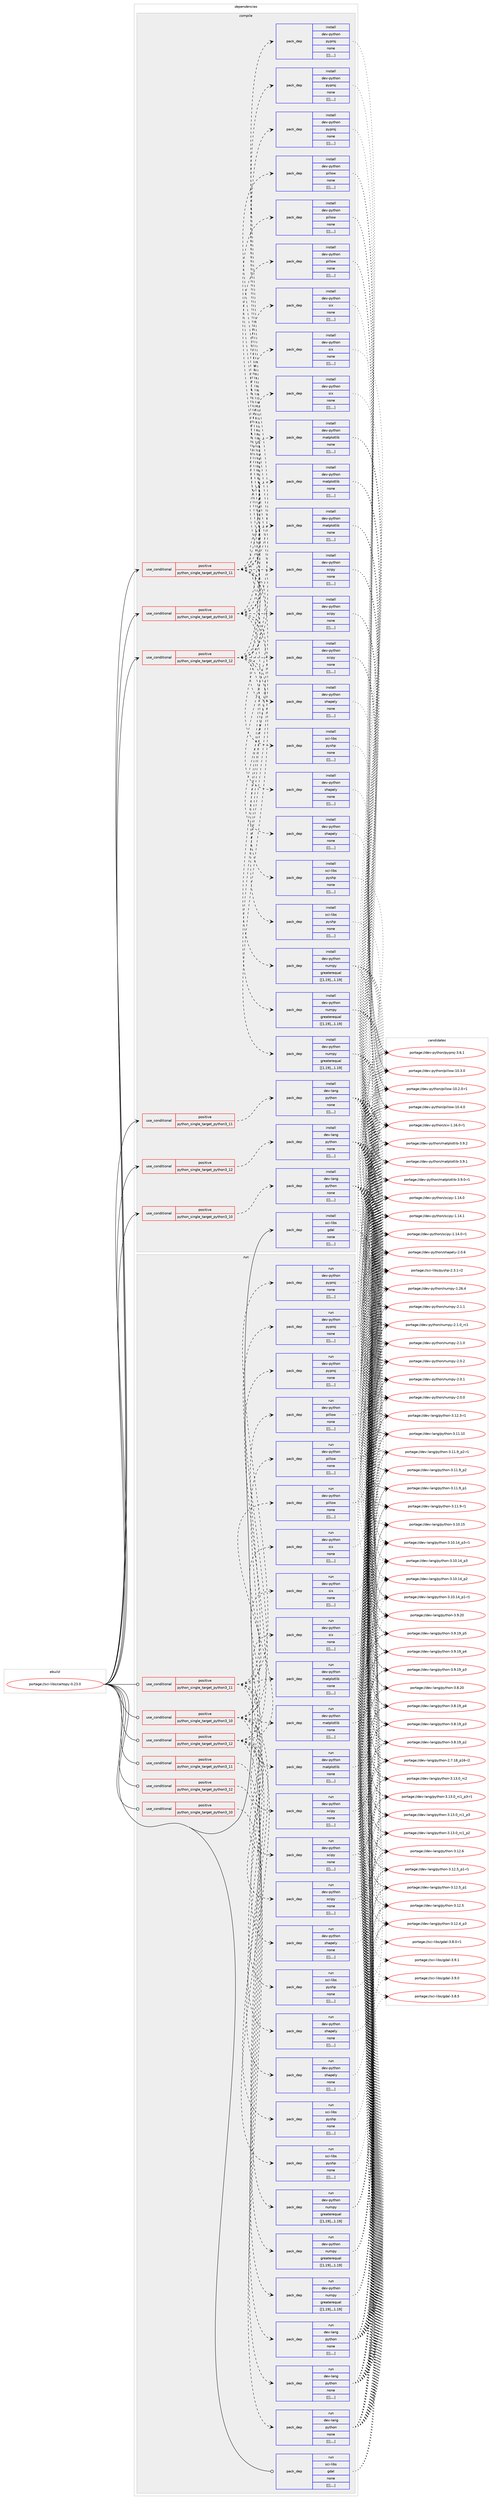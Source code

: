digraph prolog {

# *************
# Graph options
# *************

newrank=true;
concentrate=true;
compound=true;
graph [rankdir=LR,fontname=Helvetica,fontsize=10,ranksep=1.5];#, ranksep=2.5, nodesep=0.2];
edge  [arrowhead=vee];
node  [fontname=Helvetica,fontsize=10];

# **********
# The ebuild
# **********

subgraph cluster_leftcol {
color=gray;
label=<<i>ebuild</i>>;
id [label="portage://sci-libs/cartopy-0.23.0", color=red, width=4, href="../sci-libs/cartopy-0.23.0.svg"];
}

# ****************
# The dependencies
# ****************

subgraph cluster_midcol {
color=gray;
label=<<i>dependencies</i>>;
subgraph cluster_compile {
fillcolor="#eeeeee";
style=filled;
label=<<i>compile</i>>;
subgraph cond109538 {
dependency416030 [label=<<TABLE BORDER="0" CELLBORDER="1" CELLSPACING="0" CELLPADDING="4"><TR><TD ROWSPAN="3" CELLPADDING="10">use_conditional</TD></TR><TR><TD>positive</TD></TR><TR><TD>python_single_target_python3_10</TD></TR></TABLE>>, shape=none, color=red];
subgraph pack303510 {
dependency416031 [label=<<TABLE BORDER="0" CELLBORDER="1" CELLSPACING="0" CELLPADDING="4" WIDTH="220"><TR><TD ROWSPAN="6" CELLPADDING="30">pack_dep</TD></TR><TR><TD WIDTH="110">install</TD></TR><TR><TD>dev-lang</TD></TR><TR><TD>python</TD></TR><TR><TD>none</TD></TR><TR><TD>[[],,,,]</TD></TR></TABLE>>, shape=none, color=blue];
}
dependency416030:e -> dependency416031:w [weight=20,style="dashed",arrowhead="vee"];
}
id:e -> dependency416030:w [weight=20,style="solid",arrowhead="vee"];
subgraph cond109539 {
dependency416032 [label=<<TABLE BORDER="0" CELLBORDER="1" CELLSPACING="0" CELLPADDING="4"><TR><TD ROWSPAN="3" CELLPADDING="10">use_conditional</TD></TR><TR><TD>positive</TD></TR><TR><TD>python_single_target_python3_10</TD></TR></TABLE>>, shape=none, color=red];
subgraph pack303511 {
dependency416033 [label=<<TABLE BORDER="0" CELLBORDER="1" CELLSPACING="0" CELLPADDING="4" WIDTH="220"><TR><TD ROWSPAN="6" CELLPADDING="30">pack_dep</TD></TR><TR><TD WIDTH="110">install</TD></TR><TR><TD>dev-python</TD></TR><TR><TD>numpy</TD></TR><TR><TD>greaterequal</TD></TR><TR><TD>[[1,19],,,1.19]</TD></TR></TABLE>>, shape=none, color=blue];
}
dependency416032:e -> dependency416033:w [weight=20,style="dashed",arrowhead="vee"];
subgraph pack303512 {
dependency416034 [label=<<TABLE BORDER="0" CELLBORDER="1" CELLSPACING="0" CELLPADDING="4" WIDTH="220"><TR><TD ROWSPAN="6" CELLPADDING="30">pack_dep</TD></TR><TR><TD WIDTH="110">install</TD></TR><TR><TD>dev-python</TD></TR><TR><TD>shapely</TD></TR><TR><TD>none</TD></TR><TR><TD>[[],,,,]</TD></TR></TABLE>>, shape=none, color=blue];
}
dependency416032:e -> dependency416034:w [weight=20,style="dashed",arrowhead="vee"];
subgraph pack303513 {
dependency416035 [label=<<TABLE BORDER="0" CELLBORDER="1" CELLSPACING="0" CELLPADDING="4" WIDTH="220"><TR><TD ROWSPAN="6" CELLPADDING="30">pack_dep</TD></TR><TR><TD WIDTH="110">install</TD></TR><TR><TD>dev-python</TD></TR><TR><TD>six</TD></TR><TR><TD>none</TD></TR><TR><TD>[[],,,,]</TD></TR></TABLE>>, shape=none, color=blue];
}
dependency416032:e -> dependency416035:w [weight=20,style="dashed",arrowhead="vee"];
subgraph pack303514 {
dependency416036 [label=<<TABLE BORDER="0" CELLBORDER="1" CELLSPACING="0" CELLPADDING="4" WIDTH="220"><TR><TD ROWSPAN="6" CELLPADDING="30">pack_dep</TD></TR><TR><TD WIDTH="110">install</TD></TR><TR><TD>dev-python</TD></TR><TR><TD>matplotlib</TD></TR><TR><TD>none</TD></TR><TR><TD>[[],,,,]</TD></TR></TABLE>>, shape=none, color=blue];
}
dependency416032:e -> dependency416036:w [weight=20,style="dashed",arrowhead="vee"];
subgraph pack303515 {
dependency416037 [label=<<TABLE BORDER="0" CELLBORDER="1" CELLSPACING="0" CELLPADDING="4" WIDTH="220"><TR><TD ROWSPAN="6" CELLPADDING="30">pack_dep</TD></TR><TR><TD WIDTH="110">install</TD></TR><TR><TD>dev-python</TD></TR><TR><TD>scipy</TD></TR><TR><TD>none</TD></TR><TR><TD>[[],,,,]</TD></TR></TABLE>>, shape=none, color=blue];
}
dependency416032:e -> dependency416037:w [weight=20,style="dashed",arrowhead="vee"];
subgraph pack303516 {
dependency416038 [label=<<TABLE BORDER="0" CELLBORDER="1" CELLSPACING="0" CELLPADDING="4" WIDTH="220"><TR><TD ROWSPAN="6" CELLPADDING="30">pack_dep</TD></TR><TR><TD WIDTH="110">install</TD></TR><TR><TD>dev-python</TD></TR><TR><TD>pillow</TD></TR><TR><TD>none</TD></TR><TR><TD>[[],,,,]</TD></TR></TABLE>>, shape=none, color=blue];
}
dependency416032:e -> dependency416038:w [weight=20,style="dashed",arrowhead="vee"];
subgraph pack303517 {
dependency416039 [label=<<TABLE BORDER="0" CELLBORDER="1" CELLSPACING="0" CELLPADDING="4" WIDTH="220"><TR><TD ROWSPAN="6" CELLPADDING="30">pack_dep</TD></TR><TR><TD WIDTH="110">install</TD></TR><TR><TD>dev-python</TD></TR><TR><TD>pyproj</TD></TR><TR><TD>none</TD></TR><TR><TD>[[],,,,]</TD></TR></TABLE>>, shape=none, color=blue];
}
dependency416032:e -> dependency416039:w [weight=20,style="dashed",arrowhead="vee"];
subgraph pack303518 {
dependency416040 [label=<<TABLE BORDER="0" CELLBORDER="1" CELLSPACING="0" CELLPADDING="4" WIDTH="220"><TR><TD ROWSPAN="6" CELLPADDING="30">pack_dep</TD></TR><TR><TD WIDTH="110">install</TD></TR><TR><TD>sci-libs</TD></TR><TR><TD>pyshp</TD></TR><TR><TD>none</TD></TR><TR><TD>[[],,,,]</TD></TR></TABLE>>, shape=none, color=blue];
}
dependency416032:e -> dependency416040:w [weight=20,style="dashed",arrowhead="vee"];
}
id:e -> dependency416032:w [weight=20,style="solid",arrowhead="vee"];
subgraph cond109540 {
dependency416041 [label=<<TABLE BORDER="0" CELLBORDER="1" CELLSPACING="0" CELLPADDING="4"><TR><TD ROWSPAN="3" CELLPADDING="10">use_conditional</TD></TR><TR><TD>positive</TD></TR><TR><TD>python_single_target_python3_11</TD></TR></TABLE>>, shape=none, color=red];
subgraph pack303519 {
dependency416042 [label=<<TABLE BORDER="0" CELLBORDER="1" CELLSPACING="0" CELLPADDING="4" WIDTH="220"><TR><TD ROWSPAN="6" CELLPADDING="30">pack_dep</TD></TR><TR><TD WIDTH="110">install</TD></TR><TR><TD>dev-lang</TD></TR><TR><TD>python</TD></TR><TR><TD>none</TD></TR><TR><TD>[[],,,,]</TD></TR></TABLE>>, shape=none, color=blue];
}
dependency416041:e -> dependency416042:w [weight=20,style="dashed",arrowhead="vee"];
}
id:e -> dependency416041:w [weight=20,style="solid",arrowhead="vee"];
subgraph cond109541 {
dependency416043 [label=<<TABLE BORDER="0" CELLBORDER="1" CELLSPACING="0" CELLPADDING="4"><TR><TD ROWSPAN="3" CELLPADDING="10">use_conditional</TD></TR><TR><TD>positive</TD></TR><TR><TD>python_single_target_python3_11</TD></TR></TABLE>>, shape=none, color=red];
subgraph pack303520 {
dependency416044 [label=<<TABLE BORDER="0" CELLBORDER="1" CELLSPACING="0" CELLPADDING="4" WIDTH="220"><TR><TD ROWSPAN="6" CELLPADDING="30">pack_dep</TD></TR><TR><TD WIDTH="110">install</TD></TR><TR><TD>dev-python</TD></TR><TR><TD>numpy</TD></TR><TR><TD>greaterequal</TD></TR><TR><TD>[[1,19],,,1.19]</TD></TR></TABLE>>, shape=none, color=blue];
}
dependency416043:e -> dependency416044:w [weight=20,style="dashed",arrowhead="vee"];
subgraph pack303521 {
dependency416045 [label=<<TABLE BORDER="0" CELLBORDER="1" CELLSPACING="0" CELLPADDING="4" WIDTH="220"><TR><TD ROWSPAN="6" CELLPADDING="30">pack_dep</TD></TR><TR><TD WIDTH="110">install</TD></TR><TR><TD>dev-python</TD></TR><TR><TD>shapely</TD></TR><TR><TD>none</TD></TR><TR><TD>[[],,,,]</TD></TR></TABLE>>, shape=none, color=blue];
}
dependency416043:e -> dependency416045:w [weight=20,style="dashed",arrowhead="vee"];
subgraph pack303522 {
dependency416046 [label=<<TABLE BORDER="0" CELLBORDER="1" CELLSPACING="0" CELLPADDING="4" WIDTH="220"><TR><TD ROWSPAN="6" CELLPADDING="30">pack_dep</TD></TR><TR><TD WIDTH="110">install</TD></TR><TR><TD>dev-python</TD></TR><TR><TD>six</TD></TR><TR><TD>none</TD></TR><TR><TD>[[],,,,]</TD></TR></TABLE>>, shape=none, color=blue];
}
dependency416043:e -> dependency416046:w [weight=20,style="dashed",arrowhead="vee"];
subgraph pack303523 {
dependency416047 [label=<<TABLE BORDER="0" CELLBORDER="1" CELLSPACING="0" CELLPADDING="4" WIDTH="220"><TR><TD ROWSPAN="6" CELLPADDING="30">pack_dep</TD></TR><TR><TD WIDTH="110">install</TD></TR><TR><TD>dev-python</TD></TR><TR><TD>matplotlib</TD></TR><TR><TD>none</TD></TR><TR><TD>[[],,,,]</TD></TR></TABLE>>, shape=none, color=blue];
}
dependency416043:e -> dependency416047:w [weight=20,style="dashed",arrowhead="vee"];
subgraph pack303524 {
dependency416048 [label=<<TABLE BORDER="0" CELLBORDER="1" CELLSPACING="0" CELLPADDING="4" WIDTH="220"><TR><TD ROWSPAN="6" CELLPADDING="30">pack_dep</TD></TR><TR><TD WIDTH="110">install</TD></TR><TR><TD>dev-python</TD></TR><TR><TD>scipy</TD></TR><TR><TD>none</TD></TR><TR><TD>[[],,,,]</TD></TR></TABLE>>, shape=none, color=blue];
}
dependency416043:e -> dependency416048:w [weight=20,style="dashed",arrowhead="vee"];
subgraph pack303525 {
dependency416049 [label=<<TABLE BORDER="0" CELLBORDER="1" CELLSPACING="0" CELLPADDING="4" WIDTH="220"><TR><TD ROWSPAN="6" CELLPADDING="30">pack_dep</TD></TR><TR><TD WIDTH="110">install</TD></TR><TR><TD>dev-python</TD></TR><TR><TD>pillow</TD></TR><TR><TD>none</TD></TR><TR><TD>[[],,,,]</TD></TR></TABLE>>, shape=none, color=blue];
}
dependency416043:e -> dependency416049:w [weight=20,style="dashed",arrowhead="vee"];
subgraph pack303526 {
dependency416050 [label=<<TABLE BORDER="0" CELLBORDER="1" CELLSPACING="0" CELLPADDING="4" WIDTH="220"><TR><TD ROWSPAN="6" CELLPADDING="30">pack_dep</TD></TR><TR><TD WIDTH="110">install</TD></TR><TR><TD>dev-python</TD></TR><TR><TD>pyproj</TD></TR><TR><TD>none</TD></TR><TR><TD>[[],,,,]</TD></TR></TABLE>>, shape=none, color=blue];
}
dependency416043:e -> dependency416050:w [weight=20,style="dashed",arrowhead="vee"];
subgraph pack303527 {
dependency416051 [label=<<TABLE BORDER="0" CELLBORDER="1" CELLSPACING="0" CELLPADDING="4" WIDTH="220"><TR><TD ROWSPAN="6" CELLPADDING="30">pack_dep</TD></TR><TR><TD WIDTH="110">install</TD></TR><TR><TD>sci-libs</TD></TR><TR><TD>pyshp</TD></TR><TR><TD>none</TD></TR><TR><TD>[[],,,,]</TD></TR></TABLE>>, shape=none, color=blue];
}
dependency416043:e -> dependency416051:w [weight=20,style="dashed",arrowhead="vee"];
}
id:e -> dependency416043:w [weight=20,style="solid",arrowhead="vee"];
subgraph cond109542 {
dependency416052 [label=<<TABLE BORDER="0" CELLBORDER="1" CELLSPACING="0" CELLPADDING="4"><TR><TD ROWSPAN="3" CELLPADDING="10">use_conditional</TD></TR><TR><TD>positive</TD></TR><TR><TD>python_single_target_python3_12</TD></TR></TABLE>>, shape=none, color=red];
subgraph pack303528 {
dependency416053 [label=<<TABLE BORDER="0" CELLBORDER="1" CELLSPACING="0" CELLPADDING="4" WIDTH="220"><TR><TD ROWSPAN="6" CELLPADDING="30">pack_dep</TD></TR><TR><TD WIDTH="110">install</TD></TR><TR><TD>dev-lang</TD></TR><TR><TD>python</TD></TR><TR><TD>none</TD></TR><TR><TD>[[],,,,]</TD></TR></TABLE>>, shape=none, color=blue];
}
dependency416052:e -> dependency416053:w [weight=20,style="dashed",arrowhead="vee"];
}
id:e -> dependency416052:w [weight=20,style="solid",arrowhead="vee"];
subgraph cond109543 {
dependency416054 [label=<<TABLE BORDER="0" CELLBORDER="1" CELLSPACING="0" CELLPADDING="4"><TR><TD ROWSPAN="3" CELLPADDING="10">use_conditional</TD></TR><TR><TD>positive</TD></TR><TR><TD>python_single_target_python3_12</TD></TR></TABLE>>, shape=none, color=red];
subgraph pack303529 {
dependency416055 [label=<<TABLE BORDER="0" CELLBORDER="1" CELLSPACING="0" CELLPADDING="4" WIDTH="220"><TR><TD ROWSPAN="6" CELLPADDING="30">pack_dep</TD></TR><TR><TD WIDTH="110">install</TD></TR><TR><TD>dev-python</TD></TR><TR><TD>numpy</TD></TR><TR><TD>greaterequal</TD></TR><TR><TD>[[1,19],,,1.19]</TD></TR></TABLE>>, shape=none, color=blue];
}
dependency416054:e -> dependency416055:w [weight=20,style="dashed",arrowhead="vee"];
subgraph pack303530 {
dependency416056 [label=<<TABLE BORDER="0" CELLBORDER="1" CELLSPACING="0" CELLPADDING="4" WIDTH="220"><TR><TD ROWSPAN="6" CELLPADDING="30">pack_dep</TD></TR><TR><TD WIDTH="110">install</TD></TR><TR><TD>dev-python</TD></TR><TR><TD>shapely</TD></TR><TR><TD>none</TD></TR><TR><TD>[[],,,,]</TD></TR></TABLE>>, shape=none, color=blue];
}
dependency416054:e -> dependency416056:w [weight=20,style="dashed",arrowhead="vee"];
subgraph pack303531 {
dependency416057 [label=<<TABLE BORDER="0" CELLBORDER="1" CELLSPACING="0" CELLPADDING="4" WIDTH="220"><TR><TD ROWSPAN="6" CELLPADDING="30">pack_dep</TD></TR><TR><TD WIDTH="110">install</TD></TR><TR><TD>dev-python</TD></TR><TR><TD>six</TD></TR><TR><TD>none</TD></TR><TR><TD>[[],,,,]</TD></TR></TABLE>>, shape=none, color=blue];
}
dependency416054:e -> dependency416057:w [weight=20,style="dashed",arrowhead="vee"];
subgraph pack303532 {
dependency416058 [label=<<TABLE BORDER="0" CELLBORDER="1" CELLSPACING="0" CELLPADDING="4" WIDTH="220"><TR><TD ROWSPAN="6" CELLPADDING="30">pack_dep</TD></TR><TR><TD WIDTH="110">install</TD></TR><TR><TD>dev-python</TD></TR><TR><TD>matplotlib</TD></TR><TR><TD>none</TD></TR><TR><TD>[[],,,,]</TD></TR></TABLE>>, shape=none, color=blue];
}
dependency416054:e -> dependency416058:w [weight=20,style="dashed",arrowhead="vee"];
subgraph pack303533 {
dependency416059 [label=<<TABLE BORDER="0" CELLBORDER="1" CELLSPACING="0" CELLPADDING="4" WIDTH="220"><TR><TD ROWSPAN="6" CELLPADDING="30">pack_dep</TD></TR><TR><TD WIDTH="110">install</TD></TR><TR><TD>dev-python</TD></TR><TR><TD>scipy</TD></TR><TR><TD>none</TD></TR><TR><TD>[[],,,,]</TD></TR></TABLE>>, shape=none, color=blue];
}
dependency416054:e -> dependency416059:w [weight=20,style="dashed",arrowhead="vee"];
subgraph pack303534 {
dependency416060 [label=<<TABLE BORDER="0" CELLBORDER="1" CELLSPACING="0" CELLPADDING="4" WIDTH="220"><TR><TD ROWSPAN="6" CELLPADDING="30">pack_dep</TD></TR><TR><TD WIDTH="110">install</TD></TR><TR><TD>dev-python</TD></TR><TR><TD>pillow</TD></TR><TR><TD>none</TD></TR><TR><TD>[[],,,,]</TD></TR></TABLE>>, shape=none, color=blue];
}
dependency416054:e -> dependency416060:w [weight=20,style="dashed",arrowhead="vee"];
subgraph pack303535 {
dependency416061 [label=<<TABLE BORDER="0" CELLBORDER="1" CELLSPACING="0" CELLPADDING="4" WIDTH="220"><TR><TD ROWSPAN="6" CELLPADDING="30">pack_dep</TD></TR><TR><TD WIDTH="110">install</TD></TR><TR><TD>dev-python</TD></TR><TR><TD>pyproj</TD></TR><TR><TD>none</TD></TR><TR><TD>[[],,,,]</TD></TR></TABLE>>, shape=none, color=blue];
}
dependency416054:e -> dependency416061:w [weight=20,style="dashed",arrowhead="vee"];
subgraph pack303536 {
dependency416062 [label=<<TABLE BORDER="0" CELLBORDER="1" CELLSPACING="0" CELLPADDING="4" WIDTH="220"><TR><TD ROWSPAN="6" CELLPADDING="30">pack_dep</TD></TR><TR><TD WIDTH="110">install</TD></TR><TR><TD>sci-libs</TD></TR><TR><TD>pyshp</TD></TR><TR><TD>none</TD></TR><TR><TD>[[],,,,]</TD></TR></TABLE>>, shape=none, color=blue];
}
dependency416054:e -> dependency416062:w [weight=20,style="dashed",arrowhead="vee"];
}
id:e -> dependency416054:w [weight=20,style="solid",arrowhead="vee"];
subgraph pack303537 {
dependency416063 [label=<<TABLE BORDER="0" CELLBORDER="1" CELLSPACING="0" CELLPADDING="4" WIDTH="220"><TR><TD ROWSPAN="6" CELLPADDING="30">pack_dep</TD></TR><TR><TD WIDTH="110">install</TD></TR><TR><TD>sci-libs</TD></TR><TR><TD>gdal</TD></TR><TR><TD>none</TD></TR><TR><TD>[[],,,,]</TD></TR></TABLE>>, shape=none, color=blue];
}
id:e -> dependency416063:w [weight=20,style="solid",arrowhead="vee"];
}
subgraph cluster_compileandrun {
fillcolor="#eeeeee";
style=filled;
label=<<i>compile and run</i>>;
}
subgraph cluster_run {
fillcolor="#eeeeee";
style=filled;
label=<<i>run</i>>;
subgraph cond109544 {
dependency416064 [label=<<TABLE BORDER="0" CELLBORDER="1" CELLSPACING="0" CELLPADDING="4"><TR><TD ROWSPAN="3" CELLPADDING="10">use_conditional</TD></TR><TR><TD>positive</TD></TR><TR><TD>python_single_target_python3_10</TD></TR></TABLE>>, shape=none, color=red];
subgraph pack303538 {
dependency416065 [label=<<TABLE BORDER="0" CELLBORDER="1" CELLSPACING="0" CELLPADDING="4" WIDTH="220"><TR><TD ROWSPAN="6" CELLPADDING="30">pack_dep</TD></TR><TR><TD WIDTH="110">run</TD></TR><TR><TD>dev-lang</TD></TR><TR><TD>python</TD></TR><TR><TD>none</TD></TR><TR><TD>[[],,,,]</TD></TR></TABLE>>, shape=none, color=blue];
}
dependency416064:e -> dependency416065:w [weight=20,style="dashed",arrowhead="vee"];
}
id:e -> dependency416064:w [weight=20,style="solid",arrowhead="odot"];
subgraph cond109545 {
dependency416066 [label=<<TABLE BORDER="0" CELLBORDER="1" CELLSPACING="0" CELLPADDING="4"><TR><TD ROWSPAN="3" CELLPADDING="10">use_conditional</TD></TR><TR><TD>positive</TD></TR><TR><TD>python_single_target_python3_10</TD></TR></TABLE>>, shape=none, color=red];
subgraph pack303539 {
dependency416067 [label=<<TABLE BORDER="0" CELLBORDER="1" CELLSPACING="0" CELLPADDING="4" WIDTH="220"><TR><TD ROWSPAN="6" CELLPADDING="30">pack_dep</TD></TR><TR><TD WIDTH="110">run</TD></TR><TR><TD>dev-python</TD></TR><TR><TD>numpy</TD></TR><TR><TD>greaterequal</TD></TR><TR><TD>[[1,19],,,1.19]</TD></TR></TABLE>>, shape=none, color=blue];
}
dependency416066:e -> dependency416067:w [weight=20,style="dashed",arrowhead="vee"];
subgraph pack303540 {
dependency416068 [label=<<TABLE BORDER="0" CELLBORDER="1" CELLSPACING="0" CELLPADDING="4" WIDTH="220"><TR><TD ROWSPAN="6" CELLPADDING="30">pack_dep</TD></TR><TR><TD WIDTH="110">run</TD></TR><TR><TD>dev-python</TD></TR><TR><TD>shapely</TD></TR><TR><TD>none</TD></TR><TR><TD>[[],,,,]</TD></TR></TABLE>>, shape=none, color=blue];
}
dependency416066:e -> dependency416068:w [weight=20,style="dashed",arrowhead="vee"];
subgraph pack303541 {
dependency416069 [label=<<TABLE BORDER="0" CELLBORDER="1" CELLSPACING="0" CELLPADDING="4" WIDTH="220"><TR><TD ROWSPAN="6" CELLPADDING="30">pack_dep</TD></TR><TR><TD WIDTH="110">run</TD></TR><TR><TD>dev-python</TD></TR><TR><TD>six</TD></TR><TR><TD>none</TD></TR><TR><TD>[[],,,,]</TD></TR></TABLE>>, shape=none, color=blue];
}
dependency416066:e -> dependency416069:w [weight=20,style="dashed",arrowhead="vee"];
subgraph pack303542 {
dependency416070 [label=<<TABLE BORDER="0" CELLBORDER="1" CELLSPACING="0" CELLPADDING="4" WIDTH="220"><TR><TD ROWSPAN="6" CELLPADDING="30">pack_dep</TD></TR><TR><TD WIDTH="110">run</TD></TR><TR><TD>dev-python</TD></TR><TR><TD>matplotlib</TD></TR><TR><TD>none</TD></TR><TR><TD>[[],,,,]</TD></TR></TABLE>>, shape=none, color=blue];
}
dependency416066:e -> dependency416070:w [weight=20,style="dashed",arrowhead="vee"];
subgraph pack303543 {
dependency416071 [label=<<TABLE BORDER="0" CELLBORDER="1" CELLSPACING="0" CELLPADDING="4" WIDTH="220"><TR><TD ROWSPAN="6" CELLPADDING="30">pack_dep</TD></TR><TR><TD WIDTH="110">run</TD></TR><TR><TD>dev-python</TD></TR><TR><TD>scipy</TD></TR><TR><TD>none</TD></TR><TR><TD>[[],,,,]</TD></TR></TABLE>>, shape=none, color=blue];
}
dependency416066:e -> dependency416071:w [weight=20,style="dashed",arrowhead="vee"];
subgraph pack303544 {
dependency416072 [label=<<TABLE BORDER="0" CELLBORDER="1" CELLSPACING="0" CELLPADDING="4" WIDTH="220"><TR><TD ROWSPAN="6" CELLPADDING="30">pack_dep</TD></TR><TR><TD WIDTH="110">run</TD></TR><TR><TD>dev-python</TD></TR><TR><TD>pillow</TD></TR><TR><TD>none</TD></TR><TR><TD>[[],,,,]</TD></TR></TABLE>>, shape=none, color=blue];
}
dependency416066:e -> dependency416072:w [weight=20,style="dashed",arrowhead="vee"];
subgraph pack303545 {
dependency416073 [label=<<TABLE BORDER="0" CELLBORDER="1" CELLSPACING="0" CELLPADDING="4" WIDTH="220"><TR><TD ROWSPAN="6" CELLPADDING="30">pack_dep</TD></TR><TR><TD WIDTH="110">run</TD></TR><TR><TD>dev-python</TD></TR><TR><TD>pyproj</TD></TR><TR><TD>none</TD></TR><TR><TD>[[],,,,]</TD></TR></TABLE>>, shape=none, color=blue];
}
dependency416066:e -> dependency416073:w [weight=20,style="dashed",arrowhead="vee"];
subgraph pack303546 {
dependency416074 [label=<<TABLE BORDER="0" CELLBORDER="1" CELLSPACING="0" CELLPADDING="4" WIDTH="220"><TR><TD ROWSPAN="6" CELLPADDING="30">pack_dep</TD></TR><TR><TD WIDTH="110">run</TD></TR><TR><TD>sci-libs</TD></TR><TR><TD>pyshp</TD></TR><TR><TD>none</TD></TR><TR><TD>[[],,,,]</TD></TR></TABLE>>, shape=none, color=blue];
}
dependency416066:e -> dependency416074:w [weight=20,style="dashed",arrowhead="vee"];
}
id:e -> dependency416066:w [weight=20,style="solid",arrowhead="odot"];
subgraph cond109546 {
dependency416075 [label=<<TABLE BORDER="0" CELLBORDER="1" CELLSPACING="0" CELLPADDING="4"><TR><TD ROWSPAN="3" CELLPADDING="10">use_conditional</TD></TR><TR><TD>positive</TD></TR><TR><TD>python_single_target_python3_11</TD></TR></TABLE>>, shape=none, color=red];
subgraph pack303547 {
dependency416076 [label=<<TABLE BORDER="0" CELLBORDER="1" CELLSPACING="0" CELLPADDING="4" WIDTH="220"><TR><TD ROWSPAN="6" CELLPADDING="30">pack_dep</TD></TR><TR><TD WIDTH="110">run</TD></TR><TR><TD>dev-lang</TD></TR><TR><TD>python</TD></TR><TR><TD>none</TD></TR><TR><TD>[[],,,,]</TD></TR></TABLE>>, shape=none, color=blue];
}
dependency416075:e -> dependency416076:w [weight=20,style="dashed",arrowhead="vee"];
}
id:e -> dependency416075:w [weight=20,style="solid",arrowhead="odot"];
subgraph cond109547 {
dependency416077 [label=<<TABLE BORDER="0" CELLBORDER="1" CELLSPACING="0" CELLPADDING="4"><TR><TD ROWSPAN="3" CELLPADDING="10">use_conditional</TD></TR><TR><TD>positive</TD></TR><TR><TD>python_single_target_python3_11</TD></TR></TABLE>>, shape=none, color=red];
subgraph pack303548 {
dependency416078 [label=<<TABLE BORDER="0" CELLBORDER="1" CELLSPACING="0" CELLPADDING="4" WIDTH="220"><TR><TD ROWSPAN="6" CELLPADDING="30">pack_dep</TD></TR><TR><TD WIDTH="110">run</TD></TR><TR><TD>dev-python</TD></TR><TR><TD>numpy</TD></TR><TR><TD>greaterequal</TD></TR><TR><TD>[[1,19],,,1.19]</TD></TR></TABLE>>, shape=none, color=blue];
}
dependency416077:e -> dependency416078:w [weight=20,style="dashed",arrowhead="vee"];
subgraph pack303549 {
dependency416079 [label=<<TABLE BORDER="0" CELLBORDER="1" CELLSPACING="0" CELLPADDING="4" WIDTH="220"><TR><TD ROWSPAN="6" CELLPADDING="30">pack_dep</TD></TR><TR><TD WIDTH="110">run</TD></TR><TR><TD>dev-python</TD></TR><TR><TD>shapely</TD></TR><TR><TD>none</TD></TR><TR><TD>[[],,,,]</TD></TR></TABLE>>, shape=none, color=blue];
}
dependency416077:e -> dependency416079:w [weight=20,style="dashed",arrowhead="vee"];
subgraph pack303550 {
dependency416080 [label=<<TABLE BORDER="0" CELLBORDER="1" CELLSPACING="0" CELLPADDING="4" WIDTH="220"><TR><TD ROWSPAN="6" CELLPADDING="30">pack_dep</TD></TR><TR><TD WIDTH="110">run</TD></TR><TR><TD>dev-python</TD></TR><TR><TD>six</TD></TR><TR><TD>none</TD></TR><TR><TD>[[],,,,]</TD></TR></TABLE>>, shape=none, color=blue];
}
dependency416077:e -> dependency416080:w [weight=20,style="dashed",arrowhead="vee"];
subgraph pack303551 {
dependency416081 [label=<<TABLE BORDER="0" CELLBORDER="1" CELLSPACING="0" CELLPADDING="4" WIDTH="220"><TR><TD ROWSPAN="6" CELLPADDING="30">pack_dep</TD></TR><TR><TD WIDTH="110">run</TD></TR><TR><TD>dev-python</TD></TR><TR><TD>matplotlib</TD></TR><TR><TD>none</TD></TR><TR><TD>[[],,,,]</TD></TR></TABLE>>, shape=none, color=blue];
}
dependency416077:e -> dependency416081:w [weight=20,style="dashed",arrowhead="vee"];
subgraph pack303552 {
dependency416082 [label=<<TABLE BORDER="0" CELLBORDER="1" CELLSPACING="0" CELLPADDING="4" WIDTH="220"><TR><TD ROWSPAN="6" CELLPADDING="30">pack_dep</TD></TR><TR><TD WIDTH="110">run</TD></TR><TR><TD>dev-python</TD></TR><TR><TD>scipy</TD></TR><TR><TD>none</TD></TR><TR><TD>[[],,,,]</TD></TR></TABLE>>, shape=none, color=blue];
}
dependency416077:e -> dependency416082:w [weight=20,style="dashed",arrowhead="vee"];
subgraph pack303553 {
dependency416083 [label=<<TABLE BORDER="0" CELLBORDER="1" CELLSPACING="0" CELLPADDING="4" WIDTH="220"><TR><TD ROWSPAN="6" CELLPADDING="30">pack_dep</TD></TR><TR><TD WIDTH="110">run</TD></TR><TR><TD>dev-python</TD></TR><TR><TD>pillow</TD></TR><TR><TD>none</TD></TR><TR><TD>[[],,,,]</TD></TR></TABLE>>, shape=none, color=blue];
}
dependency416077:e -> dependency416083:w [weight=20,style="dashed",arrowhead="vee"];
subgraph pack303554 {
dependency416084 [label=<<TABLE BORDER="0" CELLBORDER="1" CELLSPACING="0" CELLPADDING="4" WIDTH="220"><TR><TD ROWSPAN="6" CELLPADDING="30">pack_dep</TD></TR><TR><TD WIDTH="110">run</TD></TR><TR><TD>dev-python</TD></TR><TR><TD>pyproj</TD></TR><TR><TD>none</TD></TR><TR><TD>[[],,,,]</TD></TR></TABLE>>, shape=none, color=blue];
}
dependency416077:e -> dependency416084:w [weight=20,style="dashed",arrowhead="vee"];
subgraph pack303555 {
dependency416085 [label=<<TABLE BORDER="0" CELLBORDER="1" CELLSPACING="0" CELLPADDING="4" WIDTH="220"><TR><TD ROWSPAN="6" CELLPADDING="30">pack_dep</TD></TR><TR><TD WIDTH="110">run</TD></TR><TR><TD>sci-libs</TD></TR><TR><TD>pyshp</TD></TR><TR><TD>none</TD></TR><TR><TD>[[],,,,]</TD></TR></TABLE>>, shape=none, color=blue];
}
dependency416077:e -> dependency416085:w [weight=20,style="dashed",arrowhead="vee"];
}
id:e -> dependency416077:w [weight=20,style="solid",arrowhead="odot"];
subgraph cond109548 {
dependency416086 [label=<<TABLE BORDER="0" CELLBORDER="1" CELLSPACING="0" CELLPADDING="4"><TR><TD ROWSPAN="3" CELLPADDING="10">use_conditional</TD></TR><TR><TD>positive</TD></TR><TR><TD>python_single_target_python3_12</TD></TR></TABLE>>, shape=none, color=red];
subgraph pack303556 {
dependency416087 [label=<<TABLE BORDER="0" CELLBORDER="1" CELLSPACING="0" CELLPADDING="4" WIDTH="220"><TR><TD ROWSPAN="6" CELLPADDING="30">pack_dep</TD></TR><TR><TD WIDTH="110">run</TD></TR><TR><TD>dev-lang</TD></TR><TR><TD>python</TD></TR><TR><TD>none</TD></TR><TR><TD>[[],,,,]</TD></TR></TABLE>>, shape=none, color=blue];
}
dependency416086:e -> dependency416087:w [weight=20,style="dashed",arrowhead="vee"];
}
id:e -> dependency416086:w [weight=20,style="solid",arrowhead="odot"];
subgraph cond109549 {
dependency416088 [label=<<TABLE BORDER="0" CELLBORDER="1" CELLSPACING="0" CELLPADDING="4"><TR><TD ROWSPAN="3" CELLPADDING="10">use_conditional</TD></TR><TR><TD>positive</TD></TR><TR><TD>python_single_target_python3_12</TD></TR></TABLE>>, shape=none, color=red];
subgraph pack303557 {
dependency416089 [label=<<TABLE BORDER="0" CELLBORDER="1" CELLSPACING="0" CELLPADDING="4" WIDTH="220"><TR><TD ROWSPAN="6" CELLPADDING="30">pack_dep</TD></TR><TR><TD WIDTH="110">run</TD></TR><TR><TD>dev-python</TD></TR><TR><TD>numpy</TD></TR><TR><TD>greaterequal</TD></TR><TR><TD>[[1,19],,,1.19]</TD></TR></TABLE>>, shape=none, color=blue];
}
dependency416088:e -> dependency416089:w [weight=20,style="dashed",arrowhead="vee"];
subgraph pack303558 {
dependency416090 [label=<<TABLE BORDER="0" CELLBORDER="1" CELLSPACING="0" CELLPADDING="4" WIDTH="220"><TR><TD ROWSPAN="6" CELLPADDING="30">pack_dep</TD></TR><TR><TD WIDTH="110">run</TD></TR><TR><TD>dev-python</TD></TR><TR><TD>shapely</TD></TR><TR><TD>none</TD></TR><TR><TD>[[],,,,]</TD></TR></TABLE>>, shape=none, color=blue];
}
dependency416088:e -> dependency416090:w [weight=20,style="dashed",arrowhead="vee"];
subgraph pack303559 {
dependency416091 [label=<<TABLE BORDER="0" CELLBORDER="1" CELLSPACING="0" CELLPADDING="4" WIDTH="220"><TR><TD ROWSPAN="6" CELLPADDING="30">pack_dep</TD></TR><TR><TD WIDTH="110">run</TD></TR><TR><TD>dev-python</TD></TR><TR><TD>six</TD></TR><TR><TD>none</TD></TR><TR><TD>[[],,,,]</TD></TR></TABLE>>, shape=none, color=blue];
}
dependency416088:e -> dependency416091:w [weight=20,style="dashed",arrowhead="vee"];
subgraph pack303560 {
dependency416092 [label=<<TABLE BORDER="0" CELLBORDER="1" CELLSPACING="0" CELLPADDING="4" WIDTH="220"><TR><TD ROWSPAN="6" CELLPADDING="30">pack_dep</TD></TR><TR><TD WIDTH="110">run</TD></TR><TR><TD>dev-python</TD></TR><TR><TD>matplotlib</TD></TR><TR><TD>none</TD></TR><TR><TD>[[],,,,]</TD></TR></TABLE>>, shape=none, color=blue];
}
dependency416088:e -> dependency416092:w [weight=20,style="dashed",arrowhead="vee"];
subgraph pack303561 {
dependency416093 [label=<<TABLE BORDER="0" CELLBORDER="1" CELLSPACING="0" CELLPADDING="4" WIDTH="220"><TR><TD ROWSPAN="6" CELLPADDING="30">pack_dep</TD></TR><TR><TD WIDTH="110">run</TD></TR><TR><TD>dev-python</TD></TR><TR><TD>scipy</TD></TR><TR><TD>none</TD></TR><TR><TD>[[],,,,]</TD></TR></TABLE>>, shape=none, color=blue];
}
dependency416088:e -> dependency416093:w [weight=20,style="dashed",arrowhead="vee"];
subgraph pack303562 {
dependency416094 [label=<<TABLE BORDER="0" CELLBORDER="1" CELLSPACING="0" CELLPADDING="4" WIDTH="220"><TR><TD ROWSPAN="6" CELLPADDING="30">pack_dep</TD></TR><TR><TD WIDTH="110">run</TD></TR><TR><TD>dev-python</TD></TR><TR><TD>pillow</TD></TR><TR><TD>none</TD></TR><TR><TD>[[],,,,]</TD></TR></TABLE>>, shape=none, color=blue];
}
dependency416088:e -> dependency416094:w [weight=20,style="dashed",arrowhead="vee"];
subgraph pack303563 {
dependency416095 [label=<<TABLE BORDER="0" CELLBORDER="1" CELLSPACING="0" CELLPADDING="4" WIDTH="220"><TR><TD ROWSPAN="6" CELLPADDING="30">pack_dep</TD></TR><TR><TD WIDTH="110">run</TD></TR><TR><TD>dev-python</TD></TR><TR><TD>pyproj</TD></TR><TR><TD>none</TD></TR><TR><TD>[[],,,,]</TD></TR></TABLE>>, shape=none, color=blue];
}
dependency416088:e -> dependency416095:w [weight=20,style="dashed",arrowhead="vee"];
subgraph pack303564 {
dependency416096 [label=<<TABLE BORDER="0" CELLBORDER="1" CELLSPACING="0" CELLPADDING="4" WIDTH="220"><TR><TD ROWSPAN="6" CELLPADDING="30">pack_dep</TD></TR><TR><TD WIDTH="110">run</TD></TR><TR><TD>sci-libs</TD></TR><TR><TD>pyshp</TD></TR><TR><TD>none</TD></TR><TR><TD>[[],,,,]</TD></TR></TABLE>>, shape=none, color=blue];
}
dependency416088:e -> dependency416096:w [weight=20,style="dashed",arrowhead="vee"];
}
id:e -> dependency416088:w [weight=20,style="solid",arrowhead="odot"];
subgraph pack303565 {
dependency416097 [label=<<TABLE BORDER="0" CELLBORDER="1" CELLSPACING="0" CELLPADDING="4" WIDTH="220"><TR><TD ROWSPAN="6" CELLPADDING="30">pack_dep</TD></TR><TR><TD WIDTH="110">run</TD></TR><TR><TD>sci-libs</TD></TR><TR><TD>gdal</TD></TR><TR><TD>none</TD></TR><TR><TD>[[],,,,]</TD></TR></TABLE>>, shape=none, color=blue];
}
id:e -> dependency416097:w [weight=20,style="solid",arrowhead="odot"];
}
}

# **************
# The candidates
# **************

subgraph cluster_choices {
rank=same;
color=gray;
label=<<i>candidates</i>>;

subgraph choice303510 {
color=black;
nodesep=1;
choice10010111845108971101034711212111610411111045514649514648951149950 [label="portage://dev-lang/python-3.13.0_rc2", color=red, width=4,href="../dev-lang/python-3.13.0_rc2.svg"];
choice1001011184510897110103471121211161041111104551464951464895114994995112514511449 [label="portage://dev-lang/python-3.13.0_rc1_p3-r1", color=red, width=4,href="../dev-lang/python-3.13.0_rc1_p3-r1.svg"];
choice100101118451089711010347112121116104111110455146495146489511499499511251 [label="portage://dev-lang/python-3.13.0_rc1_p3", color=red, width=4,href="../dev-lang/python-3.13.0_rc1_p3.svg"];
choice100101118451089711010347112121116104111110455146495146489511499499511250 [label="portage://dev-lang/python-3.13.0_rc1_p2", color=red, width=4,href="../dev-lang/python-3.13.0_rc1_p2.svg"];
choice10010111845108971101034711212111610411111045514649504654 [label="portage://dev-lang/python-3.12.6", color=red, width=4,href="../dev-lang/python-3.12.6.svg"];
choice1001011184510897110103471121211161041111104551464950465395112494511449 [label="portage://dev-lang/python-3.12.5_p1-r1", color=red, width=4,href="../dev-lang/python-3.12.5_p1-r1.svg"];
choice100101118451089711010347112121116104111110455146495046539511249 [label="portage://dev-lang/python-3.12.5_p1", color=red, width=4,href="../dev-lang/python-3.12.5_p1.svg"];
choice10010111845108971101034711212111610411111045514649504653 [label="portage://dev-lang/python-3.12.5", color=red, width=4,href="../dev-lang/python-3.12.5.svg"];
choice100101118451089711010347112121116104111110455146495046529511251 [label="portage://dev-lang/python-3.12.4_p3", color=red, width=4,href="../dev-lang/python-3.12.4_p3.svg"];
choice100101118451089711010347112121116104111110455146495046514511449 [label="portage://dev-lang/python-3.12.3-r1", color=red, width=4,href="../dev-lang/python-3.12.3-r1.svg"];
choice1001011184510897110103471121211161041111104551464949464948 [label="portage://dev-lang/python-3.11.10", color=red, width=4,href="../dev-lang/python-3.11.10.svg"];
choice1001011184510897110103471121211161041111104551464949465795112504511449 [label="portage://dev-lang/python-3.11.9_p2-r1", color=red, width=4,href="../dev-lang/python-3.11.9_p2-r1.svg"];
choice100101118451089711010347112121116104111110455146494946579511250 [label="portage://dev-lang/python-3.11.9_p2", color=red, width=4,href="../dev-lang/python-3.11.9_p2.svg"];
choice100101118451089711010347112121116104111110455146494946579511249 [label="portage://dev-lang/python-3.11.9_p1", color=red, width=4,href="../dev-lang/python-3.11.9_p1.svg"];
choice100101118451089711010347112121116104111110455146494946574511449 [label="portage://dev-lang/python-3.11.9-r1", color=red, width=4,href="../dev-lang/python-3.11.9-r1.svg"];
choice1001011184510897110103471121211161041111104551464948464953 [label="portage://dev-lang/python-3.10.15", color=red, width=4,href="../dev-lang/python-3.10.15.svg"];
choice100101118451089711010347112121116104111110455146494846495295112514511449 [label="portage://dev-lang/python-3.10.14_p3-r1", color=red, width=4,href="../dev-lang/python-3.10.14_p3-r1.svg"];
choice10010111845108971101034711212111610411111045514649484649529511251 [label="portage://dev-lang/python-3.10.14_p3", color=red, width=4,href="../dev-lang/python-3.10.14_p3.svg"];
choice10010111845108971101034711212111610411111045514649484649529511250 [label="portage://dev-lang/python-3.10.14_p2", color=red, width=4,href="../dev-lang/python-3.10.14_p2.svg"];
choice100101118451089711010347112121116104111110455146494846495295112494511449 [label="portage://dev-lang/python-3.10.14_p1-r1", color=red, width=4,href="../dev-lang/python-3.10.14_p1-r1.svg"];
choice10010111845108971101034711212111610411111045514657465048 [label="portage://dev-lang/python-3.9.20", color=red, width=4,href="../dev-lang/python-3.9.20.svg"];
choice100101118451089711010347112121116104111110455146574649579511253 [label="portage://dev-lang/python-3.9.19_p5", color=red, width=4,href="../dev-lang/python-3.9.19_p5.svg"];
choice100101118451089711010347112121116104111110455146574649579511252 [label="portage://dev-lang/python-3.9.19_p4", color=red, width=4,href="../dev-lang/python-3.9.19_p4.svg"];
choice100101118451089711010347112121116104111110455146574649579511251 [label="portage://dev-lang/python-3.9.19_p3", color=red, width=4,href="../dev-lang/python-3.9.19_p3.svg"];
choice10010111845108971101034711212111610411111045514656465048 [label="portage://dev-lang/python-3.8.20", color=red, width=4,href="../dev-lang/python-3.8.20.svg"];
choice100101118451089711010347112121116104111110455146564649579511252 [label="portage://dev-lang/python-3.8.19_p4", color=red, width=4,href="../dev-lang/python-3.8.19_p4.svg"];
choice100101118451089711010347112121116104111110455146564649579511251 [label="portage://dev-lang/python-3.8.19_p3", color=red, width=4,href="../dev-lang/python-3.8.19_p3.svg"];
choice100101118451089711010347112121116104111110455146564649579511250 [label="portage://dev-lang/python-3.8.19_p2", color=red, width=4,href="../dev-lang/python-3.8.19_p2.svg"];
choice100101118451089711010347112121116104111110455046554649569511249544511450 [label="portage://dev-lang/python-2.7.18_p16-r2", color=red, width=4,href="../dev-lang/python-2.7.18_p16-r2.svg"];
dependency416031:e -> choice10010111845108971101034711212111610411111045514649514648951149950:w [style=dotted,weight="100"];
dependency416031:e -> choice1001011184510897110103471121211161041111104551464951464895114994995112514511449:w [style=dotted,weight="100"];
dependency416031:e -> choice100101118451089711010347112121116104111110455146495146489511499499511251:w [style=dotted,weight="100"];
dependency416031:e -> choice100101118451089711010347112121116104111110455146495146489511499499511250:w [style=dotted,weight="100"];
dependency416031:e -> choice10010111845108971101034711212111610411111045514649504654:w [style=dotted,weight="100"];
dependency416031:e -> choice1001011184510897110103471121211161041111104551464950465395112494511449:w [style=dotted,weight="100"];
dependency416031:e -> choice100101118451089711010347112121116104111110455146495046539511249:w [style=dotted,weight="100"];
dependency416031:e -> choice10010111845108971101034711212111610411111045514649504653:w [style=dotted,weight="100"];
dependency416031:e -> choice100101118451089711010347112121116104111110455146495046529511251:w [style=dotted,weight="100"];
dependency416031:e -> choice100101118451089711010347112121116104111110455146495046514511449:w [style=dotted,weight="100"];
dependency416031:e -> choice1001011184510897110103471121211161041111104551464949464948:w [style=dotted,weight="100"];
dependency416031:e -> choice1001011184510897110103471121211161041111104551464949465795112504511449:w [style=dotted,weight="100"];
dependency416031:e -> choice100101118451089711010347112121116104111110455146494946579511250:w [style=dotted,weight="100"];
dependency416031:e -> choice100101118451089711010347112121116104111110455146494946579511249:w [style=dotted,weight="100"];
dependency416031:e -> choice100101118451089711010347112121116104111110455146494946574511449:w [style=dotted,weight="100"];
dependency416031:e -> choice1001011184510897110103471121211161041111104551464948464953:w [style=dotted,weight="100"];
dependency416031:e -> choice100101118451089711010347112121116104111110455146494846495295112514511449:w [style=dotted,weight="100"];
dependency416031:e -> choice10010111845108971101034711212111610411111045514649484649529511251:w [style=dotted,weight="100"];
dependency416031:e -> choice10010111845108971101034711212111610411111045514649484649529511250:w [style=dotted,weight="100"];
dependency416031:e -> choice100101118451089711010347112121116104111110455146494846495295112494511449:w [style=dotted,weight="100"];
dependency416031:e -> choice10010111845108971101034711212111610411111045514657465048:w [style=dotted,weight="100"];
dependency416031:e -> choice100101118451089711010347112121116104111110455146574649579511253:w [style=dotted,weight="100"];
dependency416031:e -> choice100101118451089711010347112121116104111110455146574649579511252:w [style=dotted,weight="100"];
dependency416031:e -> choice100101118451089711010347112121116104111110455146574649579511251:w [style=dotted,weight="100"];
dependency416031:e -> choice10010111845108971101034711212111610411111045514656465048:w [style=dotted,weight="100"];
dependency416031:e -> choice100101118451089711010347112121116104111110455146564649579511252:w [style=dotted,weight="100"];
dependency416031:e -> choice100101118451089711010347112121116104111110455146564649579511251:w [style=dotted,weight="100"];
dependency416031:e -> choice100101118451089711010347112121116104111110455146564649579511250:w [style=dotted,weight="100"];
dependency416031:e -> choice100101118451089711010347112121116104111110455046554649569511249544511450:w [style=dotted,weight="100"];
}
subgraph choice303511 {
color=black;
nodesep=1;
choice1001011184511212111610411111047110117109112121455046494649 [label="portage://dev-python/numpy-2.1.1", color=red, width=4,href="../dev-python/numpy-2.1.1.svg"];
choice1001011184511212111610411111047110117109112121455046494648951149949 [label="portage://dev-python/numpy-2.1.0_rc1", color=red, width=4,href="../dev-python/numpy-2.1.0_rc1.svg"];
choice1001011184511212111610411111047110117109112121455046494648 [label="portage://dev-python/numpy-2.1.0", color=red, width=4,href="../dev-python/numpy-2.1.0.svg"];
choice1001011184511212111610411111047110117109112121455046484650 [label="portage://dev-python/numpy-2.0.2", color=red, width=4,href="../dev-python/numpy-2.0.2.svg"];
choice1001011184511212111610411111047110117109112121455046484649 [label="portage://dev-python/numpy-2.0.1", color=red, width=4,href="../dev-python/numpy-2.0.1.svg"];
choice1001011184511212111610411111047110117109112121455046484648 [label="portage://dev-python/numpy-2.0.0", color=red, width=4,href="../dev-python/numpy-2.0.0.svg"];
choice100101118451121211161041111104711011710911212145494650544652 [label="portage://dev-python/numpy-1.26.4", color=red, width=4,href="../dev-python/numpy-1.26.4.svg"];
dependency416033:e -> choice1001011184511212111610411111047110117109112121455046494649:w [style=dotted,weight="100"];
dependency416033:e -> choice1001011184511212111610411111047110117109112121455046494648951149949:w [style=dotted,weight="100"];
dependency416033:e -> choice1001011184511212111610411111047110117109112121455046494648:w [style=dotted,weight="100"];
dependency416033:e -> choice1001011184511212111610411111047110117109112121455046484650:w [style=dotted,weight="100"];
dependency416033:e -> choice1001011184511212111610411111047110117109112121455046484649:w [style=dotted,weight="100"];
dependency416033:e -> choice1001011184511212111610411111047110117109112121455046484648:w [style=dotted,weight="100"];
dependency416033:e -> choice100101118451121211161041111104711011710911212145494650544652:w [style=dotted,weight="100"];
}
subgraph choice303512 {
color=black;
nodesep=1;
choice100101118451121211161041111104711510497112101108121455046484654 [label="portage://dev-python/shapely-2.0.6", color=red, width=4,href="../dev-python/shapely-2.0.6.svg"];
dependency416034:e -> choice100101118451121211161041111104711510497112101108121455046484654:w [style=dotted,weight="100"];
}
subgraph choice303513 {
color=black;
nodesep=1;
choice1001011184511212111610411111047115105120454946495446484511449 [label="portage://dev-python/six-1.16.0-r1", color=red, width=4,href="../dev-python/six-1.16.0-r1.svg"];
dependency416035:e -> choice1001011184511212111610411111047115105120454946495446484511449:w [style=dotted,weight="100"];
}
subgraph choice303514 {
color=black;
nodesep=1;
choice10010111845112121116104111110471099711611210811111610810598455146574650 [label="portage://dev-python/matplotlib-3.9.2", color=red, width=4,href="../dev-python/matplotlib-3.9.2.svg"];
choice10010111845112121116104111110471099711611210811111610810598455146574649 [label="portage://dev-python/matplotlib-3.9.1", color=red, width=4,href="../dev-python/matplotlib-3.9.1.svg"];
choice100101118451121211161041111104710997116112108111116108105984551465746484511449 [label="portage://dev-python/matplotlib-3.9.0-r1", color=red, width=4,href="../dev-python/matplotlib-3.9.0-r1.svg"];
dependency416036:e -> choice10010111845112121116104111110471099711611210811111610810598455146574650:w [style=dotted,weight="100"];
dependency416036:e -> choice10010111845112121116104111110471099711611210811111610810598455146574649:w [style=dotted,weight="100"];
dependency416036:e -> choice100101118451121211161041111104710997116112108111116108105984551465746484511449:w [style=dotted,weight="100"];
}
subgraph choice303515 {
color=black;
nodesep=1;
choice10010111845112121116104111110471159910511212145494649524649 [label="portage://dev-python/scipy-1.14.1", color=red, width=4,href="../dev-python/scipy-1.14.1.svg"];
choice100101118451121211161041111104711599105112121454946495246484511449 [label="portage://dev-python/scipy-1.14.0-r1", color=red, width=4,href="../dev-python/scipy-1.14.0-r1.svg"];
choice10010111845112121116104111110471159910511212145494649524648 [label="portage://dev-python/scipy-1.14.0", color=red, width=4,href="../dev-python/scipy-1.14.0.svg"];
dependency416037:e -> choice10010111845112121116104111110471159910511212145494649524649:w [style=dotted,weight="100"];
dependency416037:e -> choice100101118451121211161041111104711599105112121454946495246484511449:w [style=dotted,weight="100"];
dependency416037:e -> choice10010111845112121116104111110471159910511212145494649524648:w [style=dotted,weight="100"];
}
subgraph choice303516 {
color=black;
nodesep=1;
choice100101118451121211161041111104711210510810811111945494846524648 [label="portage://dev-python/pillow-10.4.0", color=red, width=4,href="../dev-python/pillow-10.4.0.svg"];
choice100101118451121211161041111104711210510810811111945494846514648 [label="portage://dev-python/pillow-10.3.0", color=red, width=4,href="../dev-python/pillow-10.3.0.svg"];
choice1001011184511212111610411111047112105108108111119454948465046484511449 [label="portage://dev-python/pillow-10.2.0-r1", color=red, width=4,href="../dev-python/pillow-10.2.0-r1.svg"];
dependency416038:e -> choice100101118451121211161041111104711210510810811111945494846524648:w [style=dotted,weight="100"];
dependency416038:e -> choice100101118451121211161041111104711210510810811111945494846514648:w [style=dotted,weight="100"];
dependency416038:e -> choice1001011184511212111610411111047112105108108111119454948465046484511449:w [style=dotted,weight="100"];
}
subgraph choice303517 {
color=black;
nodesep=1;
choice1001011184511212111610411111047112121112114111106455146544649 [label="portage://dev-python/pyproj-3.6.1", color=red, width=4,href="../dev-python/pyproj-3.6.1.svg"];
dependency416039:e -> choice1001011184511212111610411111047112121112114111106455146544649:w [style=dotted,weight="100"];
}
subgraph choice303518 {
color=black;
nodesep=1;
choice115991054510810598115471121211151041124550465146494511450 [label="portage://sci-libs/pyshp-2.3.1-r2", color=red, width=4,href="../sci-libs/pyshp-2.3.1-r2.svg"];
dependency416040:e -> choice115991054510810598115471121211151041124550465146494511450:w [style=dotted,weight="100"];
}
subgraph choice303519 {
color=black;
nodesep=1;
choice10010111845108971101034711212111610411111045514649514648951149950 [label="portage://dev-lang/python-3.13.0_rc2", color=red, width=4,href="../dev-lang/python-3.13.0_rc2.svg"];
choice1001011184510897110103471121211161041111104551464951464895114994995112514511449 [label="portage://dev-lang/python-3.13.0_rc1_p3-r1", color=red, width=4,href="../dev-lang/python-3.13.0_rc1_p3-r1.svg"];
choice100101118451089711010347112121116104111110455146495146489511499499511251 [label="portage://dev-lang/python-3.13.0_rc1_p3", color=red, width=4,href="../dev-lang/python-3.13.0_rc1_p3.svg"];
choice100101118451089711010347112121116104111110455146495146489511499499511250 [label="portage://dev-lang/python-3.13.0_rc1_p2", color=red, width=4,href="../dev-lang/python-3.13.0_rc1_p2.svg"];
choice10010111845108971101034711212111610411111045514649504654 [label="portage://dev-lang/python-3.12.6", color=red, width=4,href="../dev-lang/python-3.12.6.svg"];
choice1001011184510897110103471121211161041111104551464950465395112494511449 [label="portage://dev-lang/python-3.12.5_p1-r1", color=red, width=4,href="../dev-lang/python-3.12.5_p1-r1.svg"];
choice100101118451089711010347112121116104111110455146495046539511249 [label="portage://dev-lang/python-3.12.5_p1", color=red, width=4,href="../dev-lang/python-3.12.5_p1.svg"];
choice10010111845108971101034711212111610411111045514649504653 [label="portage://dev-lang/python-3.12.5", color=red, width=4,href="../dev-lang/python-3.12.5.svg"];
choice100101118451089711010347112121116104111110455146495046529511251 [label="portage://dev-lang/python-3.12.4_p3", color=red, width=4,href="../dev-lang/python-3.12.4_p3.svg"];
choice100101118451089711010347112121116104111110455146495046514511449 [label="portage://dev-lang/python-3.12.3-r1", color=red, width=4,href="../dev-lang/python-3.12.3-r1.svg"];
choice1001011184510897110103471121211161041111104551464949464948 [label="portage://dev-lang/python-3.11.10", color=red, width=4,href="../dev-lang/python-3.11.10.svg"];
choice1001011184510897110103471121211161041111104551464949465795112504511449 [label="portage://dev-lang/python-3.11.9_p2-r1", color=red, width=4,href="../dev-lang/python-3.11.9_p2-r1.svg"];
choice100101118451089711010347112121116104111110455146494946579511250 [label="portage://dev-lang/python-3.11.9_p2", color=red, width=4,href="../dev-lang/python-3.11.9_p2.svg"];
choice100101118451089711010347112121116104111110455146494946579511249 [label="portage://dev-lang/python-3.11.9_p1", color=red, width=4,href="../dev-lang/python-3.11.9_p1.svg"];
choice100101118451089711010347112121116104111110455146494946574511449 [label="portage://dev-lang/python-3.11.9-r1", color=red, width=4,href="../dev-lang/python-3.11.9-r1.svg"];
choice1001011184510897110103471121211161041111104551464948464953 [label="portage://dev-lang/python-3.10.15", color=red, width=4,href="../dev-lang/python-3.10.15.svg"];
choice100101118451089711010347112121116104111110455146494846495295112514511449 [label="portage://dev-lang/python-3.10.14_p3-r1", color=red, width=4,href="../dev-lang/python-3.10.14_p3-r1.svg"];
choice10010111845108971101034711212111610411111045514649484649529511251 [label="portage://dev-lang/python-3.10.14_p3", color=red, width=4,href="../dev-lang/python-3.10.14_p3.svg"];
choice10010111845108971101034711212111610411111045514649484649529511250 [label="portage://dev-lang/python-3.10.14_p2", color=red, width=4,href="../dev-lang/python-3.10.14_p2.svg"];
choice100101118451089711010347112121116104111110455146494846495295112494511449 [label="portage://dev-lang/python-3.10.14_p1-r1", color=red, width=4,href="../dev-lang/python-3.10.14_p1-r1.svg"];
choice10010111845108971101034711212111610411111045514657465048 [label="portage://dev-lang/python-3.9.20", color=red, width=4,href="../dev-lang/python-3.9.20.svg"];
choice100101118451089711010347112121116104111110455146574649579511253 [label="portage://dev-lang/python-3.9.19_p5", color=red, width=4,href="../dev-lang/python-3.9.19_p5.svg"];
choice100101118451089711010347112121116104111110455146574649579511252 [label="portage://dev-lang/python-3.9.19_p4", color=red, width=4,href="../dev-lang/python-3.9.19_p4.svg"];
choice100101118451089711010347112121116104111110455146574649579511251 [label="portage://dev-lang/python-3.9.19_p3", color=red, width=4,href="../dev-lang/python-3.9.19_p3.svg"];
choice10010111845108971101034711212111610411111045514656465048 [label="portage://dev-lang/python-3.8.20", color=red, width=4,href="../dev-lang/python-3.8.20.svg"];
choice100101118451089711010347112121116104111110455146564649579511252 [label="portage://dev-lang/python-3.8.19_p4", color=red, width=4,href="../dev-lang/python-3.8.19_p4.svg"];
choice100101118451089711010347112121116104111110455146564649579511251 [label="portage://dev-lang/python-3.8.19_p3", color=red, width=4,href="../dev-lang/python-3.8.19_p3.svg"];
choice100101118451089711010347112121116104111110455146564649579511250 [label="portage://dev-lang/python-3.8.19_p2", color=red, width=4,href="../dev-lang/python-3.8.19_p2.svg"];
choice100101118451089711010347112121116104111110455046554649569511249544511450 [label="portage://dev-lang/python-2.7.18_p16-r2", color=red, width=4,href="../dev-lang/python-2.7.18_p16-r2.svg"];
dependency416042:e -> choice10010111845108971101034711212111610411111045514649514648951149950:w [style=dotted,weight="100"];
dependency416042:e -> choice1001011184510897110103471121211161041111104551464951464895114994995112514511449:w [style=dotted,weight="100"];
dependency416042:e -> choice100101118451089711010347112121116104111110455146495146489511499499511251:w [style=dotted,weight="100"];
dependency416042:e -> choice100101118451089711010347112121116104111110455146495146489511499499511250:w [style=dotted,weight="100"];
dependency416042:e -> choice10010111845108971101034711212111610411111045514649504654:w [style=dotted,weight="100"];
dependency416042:e -> choice1001011184510897110103471121211161041111104551464950465395112494511449:w [style=dotted,weight="100"];
dependency416042:e -> choice100101118451089711010347112121116104111110455146495046539511249:w [style=dotted,weight="100"];
dependency416042:e -> choice10010111845108971101034711212111610411111045514649504653:w [style=dotted,weight="100"];
dependency416042:e -> choice100101118451089711010347112121116104111110455146495046529511251:w [style=dotted,weight="100"];
dependency416042:e -> choice100101118451089711010347112121116104111110455146495046514511449:w [style=dotted,weight="100"];
dependency416042:e -> choice1001011184510897110103471121211161041111104551464949464948:w [style=dotted,weight="100"];
dependency416042:e -> choice1001011184510897110103471121211161041111104551464949465795112504511449:w [style=dotted,weight="100"];
dependency416042:e -> choice100101118451089711010347112121116104111110455146494946579511250:w [style=dotted,weight="100"];
dependency416042:e -> choice100101118451089711010347112121116104111110455146494946579511249:w [style=dotted,weight="100"];
dependency416042:e -> choice100101118451089711010347112121116104111110455146494946574511449:w [style=dotted,weight="100"];
dependency416042:e -> choice1001011184510897110103471121211161041111104551464948464953:w [style=dotted,weight="100"];
dependency416042:e -> choice100101118451089711010347112121116104111110455146494846495295112514511449:w [style=dotted,weight="100"];
dependency416042:e -> choice10010111845108971101034711212111610411111045514649484649529511251:w [style=dotted,weight="100"];
dependency416042:e -> choice10010111845108971101034711212111610411111045514649484649529511250:w [style=dotted,weight="100"];
dependency416042:e -> choice100101118451089711010347112121116104111110455146494846495295112494511449:w [style=dotted,weight="100"];
dependency416042:e -> choice10010111845108971101034711212111610411111045514657465048:w [style=dotted,weight="100"];
dependency416042:e -> choice100101118451089711010347112121116104111110455146574649579511253:w [style=dotted,weight="100"];
dependency416042:e -> choice100101118451089711010347112121116104111110455146574649579511252:w [style=dotted,weight="100"];
dependency416042:e -> choice100101118451089711010347112121116104111110455146574649579511251:w [style=dotted,weight="100"];
dependency416042:e -> choice10010111845108971101034711212111610411111045514656465048:w [style=dotted,weight="100"];
dependency416042:e -> choice100101118451089711010347112121116104111110455146564649579511252:w [style=dotted,weight="100"];
dependency416042:e -> choice100101118451089711010347112121116104111110455146564649579511251:w [style=dotted,weight="100"];
dependency416042:e -> choice100101118451089711010347112121116104111110455146564649579511250:w [style=dotted,weight="100"];
dependency416042:e -> choice100101118451089711010347112121116104111110455046554649569511249544511450:w [style=dotted,weight="100"];
}
subgraph choice303520 {
color=black;
nodesep=1;
choice1001011184511212111610411111047110117109112121455046494649 [label="portage://dev-python/numpy-2.1.1", color=red, width=4,href="../dev-python/numpy-2.1.1.svg"];
choice1001011184511212111610411111047110117109112121455046494648951149949 [label="portage://dev-python/numpy-2.1.0_rc1", color=red, width=4,href="../dev-python/numpy-2.1.0_rc1.svg"];
choice1001011184511212111610411111047110117109112121455046494648 [label="portage://dev-python/numpy-2.1.0", color=red, width=4,href="../dev-python/numpy-2.1.0.svg"];
choice1001011184511212111610411111047110117109112121455046484650 [label="portage://dev-python/numpy-2.0.2", color=red, width=4,href="../dev-python/numpy-2.0.2.svg"];
choice1001011184511212111610411111047110117109112121455046484649 [label="portage://dev-python/numpy-2.0.1", color=red, width=4,href="../dev-python/numpy-2.0.1.svg"];
choice1001011184511212111610411111047110117109112121455046484648 [label="portage://dev-python/numpy-2.0.0", color=red, width=4,href="../dev-python/numpy-2.0.0.svg"];
choice100101118451121211161041111104711011710911212145494650544652 [label="portage://dev-python/numpy-1.26.4", color=red, width=4,href="../dev-python/numpy-1.26.4.svg"];
dependency416044:e -> choice1001011184511212111610411111047110117109112121455046494649:w [style=dotted,weight="100"];
dependency416044:e -> choice1001011184511212111610411111047110117109112121455046494648951149949:w [style=dotted,weight="100"];
dependency416044:e -> choice1001011184511212111610411111047110117109112121455046494648:w [style=dotted,weight="100"];
dependency416044:e -> choice1001011184511212111610411111047110117109112121455046484650:w [style=dotted,weight="100"];
dependency416044:e -> choice1001011184511212111610411111047110117109112121455046484649:w [style=dotted,weight="100"];
dependency416044:e -> choice1001011184511212111610411111047110117109112121455046484648:w [style=dotted,weight="100"];
dependency416044:e -> choice100101118451121211161041111104711011710911212145494650544652:w [style=dotted,weight="100"];
}
subgraph choice303521 {
color=black;
nodesep=1;
choice100101118451121211161041111104711510497112101108121455046484654 [label="portage://dev-python/shapely-2.0.6", color=red, width=4,href="../dev-python/shapely-2.0.6.svg"];
dependency416045:e -> choice100101118451121211161041111104711510497112101108121455046484654:w [style=dotted,weight="100"];
}
subgraph choice303522 {
color=black;
nodesep=1;
choice1001011184511212111610411111047115105120454946495446484511449 [label="portage://dev-python/six-1.16.0-r1", color=red, width=4,href="../dev-python/six-1.16.0-r1.svg"];
dependency416046:e -> choice1001011184511212111610411111047115105120454946495446484511449:w [style=dotted,weight="100"];
}
subgraph choice303523 {
color=black;
nodesep=1;
choice10010111845112121116104111110471099711611210811111610810598455146574650 [label="portage://dev-python/matplotlib-3.9.2", color=red, width=4,href="../dev-python/matplotlib-3.9.2.svg"];
choice10010111845112121116104111110471099711611210811111610810598455146574649 [label="portage://dev-python/matplotlib-3.9.1", color=red, width=4,href="../dev-python/matplotlib-3.9.1.svg"];
choice100101118451121211161041111104710997116112108111116108105984551465746484511449 [label="portage://dev-python/matplotlib-3.9.0-r1", color=red, width=4,href="../dev-python/matplotlib-3.9.0-r1.svg"];
dependency416047:e -> choice10010111845112121116104111110471099711611210811111610810598455146574650:w [style=dotted,weight="100"];
dependency416047:e -> choice10010111845112121116104111110471099711611210811111610810598455146574649:w [style=dotted,weight="100"];
dependency416047:e -> choice100101118451121211161041111104710997116112108111116108105984551465746484511449:w [style=dotted,weight="100"];
}
subgraph choice303524 {
color=black;
nodesep=1;
choice10010111845112121116104111110471159910511212145494649524649 [label="portage://dev-python/scipy-1.14.1", color=red, width=4,href="../dev-python/scipy-1.14.1.svg"];
choice100101118451121211161041111104711599105112121454946495246484511449 [label="portage://dev-python/scipy-1.14.0-r1", color=red, width=4,href="../dev-python/scipy-1.14.0-r1.svg"];
choice10010111845112121116104111110471159910511212145494649524648 [label="portage://dev-python/scipy-1.14.0", color=red, width=4,href="../dev-python/scipy-1.14.0.svg"];
dependency416048:e -> choice10010111845112121116104111110471159910511212145494649524649:w [style=dotted,weight="100"];
dependency416048:e -> choice100101118451121211161041111104711599105112121454946495246484511449:w [style=dotted,weight="100"];
dependency416048:e -> choice10010111845112121116104111110471159910511212145494649524648:w [style=dotted,weight="100"];
}
subgraph choice303525 {
color=black;
nodesep=1;
choice100101118451121211161041111104711210510810811111945494846524648 [label="portage://dev-python/pillow-10.4.0", color=red, width=4,href="../dev-python/pillow-10.4.0.svg"];
choice100101118451121211161041111104711210510810811111945494846514648 [label="portage://dev-python/pillow-10.3.0", color=red, width=4,href="../dev-python/pillow-10.3.0.svg"];
choice1001011184511212111610411111047112105108108111119454948465046484511449 [label="portage://dev-python/pillow-10.2.0-r1", color=red, width=4,href="../dev-python/pillow-10.2.0-r1.svg"];
dependency416049:e -> choice100101118451121211161041111104711210510810811111945494846524648:w [style=dotted,weight="100"];
dependency416049:e -> choice100101118451121211161041111104711210510810811111945494846514648:w [style=dotted,weight="100"];
dependency416049:e -> choice1001011184511212111610411111047112105108108111119454948465046484511449:w [style=dotted,weight="100"];
}
subgraph choice303526 {
color=black;
nodesep=1;
choice1001011184511212111610411111047112121112114111106455146544649 [label="portage://dev-python/pyproj-3.6.1", color=red, width=4,href="../dev-python/pyproj-3.6.1.svg"];
dependency416050:e -> choice1001011184511212111610411111047112121112114111106455146544649:w [style=dotted,weight="100"];
}
subgraph choice303527 {
color=black;
nodesep=1;
choice115991054510810598115471121211151041124550465146494511450 [label="portage://sci-libs/pyshp-2.3.1-r2", color=red, width=4,href="../sci-libs/pyshp-2.3.1-r2.svg"];
dependency416051:e -> choice115991054510810598115471121211151041124550465146494511450:w [style=dotted,weight="100"];
}
subgraph choice303528 {
color=black;
nodesep=1;
choice10010111845108971101034711212111610411111045514649514648951149950 [label="portage://dev-lang/python-3.13.0_rc2", color=red, width=4,href="../dev-lang/python-3.13.0_rc2.svg"];
choice1001011184510897110103471121211161041111104551464951464895114994995112514511449 [label="portage://dev-lang/python-3.13.0_rc1_p3-r1", color=red, width=4,href="../dev-lang/python-3.13.0_rc1_p3-r1.svg"];
choice100101118451089711010347112121116104111110455146495146489511499499511251 [label="portage://dev-lang/python-3.13.0_rc1_p3", color=red, width=4,href="../dev-lang/python-3.13.0_rc1_p3.svg"];
choice100101118451089711010347112121116104111110455146495146489511499499511250 [label="portage://dev-lang/python-3.13.0_rc1_p2", color=red, width=4,href="../dev-lang/python-3.13.0_rc1_p2.svg"];
choice10010111845108971101034711212111610411111045514649504654 [label="portage://dev-lang/python-3.12.6", color=red, width=4,href="../dev-lang/python-3.12.6.svg"];
choice1001011184510897110103471121211161041111104551464950465395112494511449 [label="portage://dev-lang/python-3.12.5_p1-r1", color=red, width=4,href="../dev-lang/python-3.12.5_p1-r1.svg"];
choice100101118451089711010347112121116104111110455146495046539511249 [label="portage://dev-lang/python-3.12.5_p1", color=red, width=4,href="../dev-lang/python-3.12.5_p1.svg"];
choice10010111845108971101034711212111610411111045514649504653 [label="portage://dev-lang/python-3.12.5", color=red, width=4,href="../dev-lang/python-3.12.5.svg"];
choice100101118451089711010347112121116104111110455146495046529511251 [label="portage://dev-lang/python-3.12.4_p3", color=red, width=4,href="../dev-lang/python-3.12.4_p3.svg"];
choice100101118451089711010347112121116104111110455146495046514511449 [label="portage://dev-lang/python-3.12.3-r1", color=red, width=4,href="../dev-lang/python-3.12.3-r1.svg"];
choice1001011184510897110103471121211161041111104551464949464948 [label="portage://dev-lang/python-3.11.10", color=red, width=4,href="../dev-lang/python-3.11.10.svg"];
choice1001011184510897110103471121211161041111104551464949465795112504511449 [label="portage://dev-lang/python-3.11.9_p2-r1", color=red, width=4,href="../dev-lang/python-3.11.9_p2-r1.svg"];
choice100101118451089711010347112121116104111110455146494946579511250 [label="portage://dev-lang/python-3.11.9_p2", color=red, width=4,href="../dev-lang/python-3.11.9_p2.svg"];
choice100101118451089711010347112121116104111110455146494946579511249 [label="portage://dev-lang/python-3.11.9_p1", color=red, width=4,href="../dev-lang/python-3.11.9_p1.svg"];
choice100101118451089711010347112121116104111110455146494946574511449 [label="portage://dev-lang/python-3.11.9-r1", color=red, width=4,href="../dev-lang/python-3.11.9-r1.svg"];
choice1001011184510897110103471121211161041111104551464948464953 [label="portage://dev-lang/python-3.10.15", color=red, width=4,href="../dev-lang/python-3.10.15.svg"];
choice100101118451089711010347112121116104111110455146494846495295112514511449 [label="portage://dev-lang/python-3.10.14_p3-r1", color=red, width=4,href="../dev-lang/python-3.10.14_p3-r1.svg"];
choice10010111845108971101034711212111610411111045514649484649529511251 [label="portage://dev-lang/python-3.10.14_p3", color=red, width=4,href="../dev-lang/python-3.10.14_p3.svg"];
choice10010111845108971101034711212111610411111045514649484649529511250 [label="portage://dev-lang/python-3.10.14_p2", color=red, width=4,href="../dev-lang/python-3.10.14_p2.svg"];
choice100101118451089711010347112121116104111110455146494846495295112494511449 [label="portage://dev-lang/python-3.10.14_p1-r1", color=red, width=4,href="../dev-lang/python-3.10.14_p1-r1.svg"];
choice10010111845108971101034711212111610411111045514657465048 [label="portage://dev-lang/python-3.9.20", color=red, width=4,href="../dev-lang/python-3.9.20.svg"];
choice100101118451089711010347112121116104111110455146574649579511253 [label="portage://dev-lang/python-3.9.19_p5", color=red, width=4,href="../dev-lang/python-3.9.19_p5.svg"];
choice100101118451089711010347112121116104111110455146574649579511252 [label="portage://dev-lang/python-3.9.19_p4", color=red, width=4,href="../dev-lang/python-3.9.19_p4.svg"];
choice100101118451089711010347112121116104111110455146574649579511251 [label="portage://dev-lang/python-3.9.19_p3", color=red, width=4,href="../dev-lang/python-3.9.19_p3.svg"];
choice10010111845108971101034711212111610411111045514656465048 [label="portage://dev-lang/python-3.8.20", color=red, width=4,href="../dev-lang/python-3.8.20.svg"];
choice100101118451089711010347112121116104111110455146564649579511252 [label="portage://dev-lang/python-3.8.19_p4", color=red, width=4,href="../dev-lang/python-3.8.19_p4.svg"];
choice100101118451089711010347112121116104111110455146564649579511251 [label="portage://dev-lang/python-3.8.19_p3", color=red, width=4,href="../dev-lang/python-3.8.19_p3.svg"];
choice100101118451089711010347112121116104111110455146564649579511250 [label="portage://dev-lang/python-3.8.19_p2", color=red, width=4,href="../dev-lang/python-3.8.19_p2.svg"];
choice100101118451089711010347112121116104111110455046554649569511249544511450 [label="portage://dev-lang/python-2.7.18_p16-r2", color=red, width=4,href="../dev-lang/python-2.7.18_p16-r2.svg"];
dependency416053:e -> choice10010111845108971101034711212111610411111045514649514648951149950:w [style=dotted,weight="100"];
dependency416053:e -> choice1001011184510897110103471121211161041111104551464951464895114994995112514511449:w [style=dotted,weight="100"];
dependency416053:e -> choice100101118451089711010347112121116104111110455146495146489511499499511251:w [style=dotted,weight="100"];
dependency416053:e -> choice100101118451089711010347112121116104111110455146495146489511499499511250:w [style=dotted,weight="100"];
dependency416053:e -> choice10010111845108971101034711212111610411111045514649504654:w [style=dotted,weight="100"];
dependency416053:e -> choice1001011184510897110103471121211161041111104551464950465395112494511449:w [style=dotted,weight="100"];
dependency416053:e -> choice100101118451089711010347112121116104111110455146495046539511249:w [style=dotted,weight="100"];
dependency416053:e -> choice10010111845108971101034711212111610411111045514649504653:w [style=dotted,weight="100"];
dependency416053:e -> choice100101118451089711010347112121116104111110455146495046529511251:w [style=dotted,weight="100"];
dependency416053:e -> choice100101118451089711010347112121116104111110455146495046514511449:w [style=dotted,weight="100"];
dependency416053:e -> choice1001011184510897110103471121211161041111104551464949464948:w [style=dotted,weight="100"];
dependency416053:e -> choice1001011184510897110103471121211161041111104551464949465795112504511449:w [style=dotted,weight="100"];
dependency416053:e -> choice100101118451089711010347112121116104111110455146494946579511250:w [style=dotted,weight="100"];
dependency416053:e -> choice100101118451089711010347112121116104111110455146494946579511249:w [style=dotted,weight="100"];
dependency416053:e -> choice100101118451089711010347112121116104111110455146494946574511449:w [style=dotted,weight="100"];
dependency416053:e -> choice1001011184510897110103471121211161041111104551464948464953:w [style=dotted,weight="100"];
dependency416053:e -> choice100101118451089711010347112121116104111110455146494846495295112514511449:w [style=dotted,weight="100"];
dependency416053:e -> choice10010111845108971101034711212111610411111045514649484649529511251:w [style=dotted,weight="100"];
dependency416053:e -> choice10010111845108971101034711212111610411111045514649484649529511250:w [style=dotted,weight="100"];
dependency416053:e -> choice100101118451089711010347112121116104111110455146494846495295112494511449:w [style=dotted,weight="100"];
dependency416053:e -> choice10010111845108971101034711212111610411111045514657465048:w [style=dotted,weight="100"];
dependency416053:e -> choice100101118451089711010347112121116104111110455146574649579511253:w [style=dotted,weight="100"];
dependency416053:e -> choice100101118451089711010347112121116104111110455146574649579511252:w [style=dotted,weight="100"];
dependency416053:e -> choice100101118451089711010347112121116104111110455146574649579511251:w [style=dotted,weight="100"];
dependency416053:e -> choice10010111845108971101034711212111610411111045514656465048:w [style=dotted,weight="100"];
dependency416053:e -> choice100101118451089711010347112121116104111110455146564649579511252:w [style=dotted,weight="100"];
dependency416053:e -> choice100101118451089711010347112121116104111110455146564649579511251:w [style=dotted,weight="100"];
dependency416053:e -> choice100101118451089711010347112121116104111110455146564649579511250:w [style=dotted,weight="100"];
dependency416053:e -> choice100101118451089711010347112121116104111110455046554649569511249544511450:w [style=dotted,weight="100"];
}
subgraph choice303529 {
color=black;
nodesep=1;
choice1001011184511212111610411111047110117109112121455046494649 [label="portage://dev-python/numpy-2.1.1", color=red, width=4,href="../dev-python/numpy-2.1.1.svg"];
choice1001011184511212111610411111047110117109112121455046494648951149949 [label="portage://dev-python/numpy-2.1.0_rc1", color=red, width=4,href="../dev-python/numpy-2.1.0_rc1.svg"];
choice1001011184511212111610411111047110117109112121455046494648 [label="portage://dev-python/numpy-2.1.0", color=red, width=4,href="../dev-python/numpy-2.1.0.svg"];
choice1001011184511212111610411111047110117109112121455046484650 [label="portage://dev-python/numpy-2.0.2", color=red, width=4,href="../dev-python/numpy-2.0.2.svg"];
choice1001011184511212111610411111047110117109112121455046484649 [label="portage://dev-python/numpy-2.0.1", color=red, width=4,href="../dev-python/numpy-2.0.1.svg"];
choice1001011184511212111610411111047110117109112121455046484648 [label="portage://dev-python/numpy-2.0.0", color=red, width=4,href="../dev-python/numpy-2.0.0.svg"];
choice100101118451121211161041111104711011710911212145494650544652 [label="portage://dev-python/numpy-1.26.4", color=red, width=4,href="../dev-python/numpy-1.26.4.svg"];
dependency416055:e -> choice1001011184511212111610411111047110117109112121455046494649:w [style=dotted,weight="100"];
dependency416055:e -> choice1001011184511212111610411111047110117109112121455046494648951149949:w [style=dotted,weight="100"];
dependency416055:e -> choice1001011184511212111610411111047110117109112121455046494648:w [style=dotted,weight="100"];
dependency416055:e -> choice1001011184511212111610411111047110117109112121455046484650:w [style=dotted,weight="100"];
dependency416055:e -> choice1001011184511212111610411111047110117109112121455046484649:w [style=dotted,weight="100"];
dependency416055:e -> choice1001011184511212111610411111047110117109112121455046484648:w [style=dotted,weight="100"];
dependency416055:e -> choice100101118451121211161041111104711011710911212145494650544652:w [style=dotted,weight="100"];
}
subgraph choice303530 {
color=black;
nodesep=1;
choice100101118451121211161041111104711510497112101108121455046484654 [label="portage://dev-python/shapely-2.0.6", color=red, width=4,href="../dev-python/shapely-2.0.6.svg"];
dependency416056:e -> choice100101118451121211161041111104711510497112101108121455046484654:w [style=dotted,weight="100"];
}
subgraph choice303531 {
color=black;
nodesep=1;
choice1001011184511212111610411111047115105120454946495446484511449 [label="portage://dev-python/six-1.16.0-r1", color=red, width=4,href="../dev-python/six-1.16.0-r1.svg"];
dependency416057:e -> choice1001011184511212111610411111047115105120454946495446484511449:w [style=dotted,weight="100"];
}
subgraph choice303532 {
color=black;
nodesep=1;
choice10010111845112121116104111110471099711611210811111610810598455146574650 [label="portage://dev-python/matplotlib-3.9.2", color=red, width=4,href="../dev-python/matplotlib-3.9.2.svg"];
choice10010111845112121116104111110471099711611210811111610810598455146574649 [label="portage://dev-python/matplotlib-3.9.1", color=red, width=4,href="../dev-python/matplotlib-3.9.1.svg"];
choice100101118451121211161041111104710997116112108111116108105984551465746484511449 [label="portage://dev-python/matplotlib-3.9.0-r1", color=red, width=4,href="../dev-python/matplotlib-3.9.0-r1.svg"];
dependency416058:e -> choice10010111845112121116104111110471099711611210811111610810598455146574650:w [style=dotted,weight="100"];
dependency416058:e -> choice10010111845112121116104111110471099711611210811111610810598455146574649:w [style=dotted,weight="100"];
dependency416058:e -> choice100101118451121211161041111104710997116112108111116108105984551465746484511449:w [style=dotted,weight="100"];
}
subgraph choice303533 {
color=black;
nodesep=1;
choice10010111845112121116104111110471159910511212145494649524649 [label="portage://dev-python/scipy-1.14.1", color=red, width=4,href="../dev-python/scipy-1.14.1.svg"];
choice100101118451121211161041111104711599105112121454946495246484511449 [label="portage://dev-python/scipy-1.14.0-r1", color=red, width=4,href="../dev-python/scipy-1.14.0-r1.svg"];
choice10010111845112121116104111110471159910511212145494649524648 [label="portage://dev-python/scipy-1.14.0", color=red, width=4,href="../dev-python/scipy-1.14.0.svg"];
dependency416059:e -> choice10010111845112121116104111110471159910511212145494649524649:w [style=dotted,weight="100"];
dependency416059:e -> choice100101118451121211161041111104711599105112121454946495246484511449:w [style=dotted,weight="100"];
dependency416059:e -> choice10010111845112121116104111110471159910511212145494649524648:w [style=dotted,weight="100"];
}
subgraph choice303534 {
color=black;
nodesep=1;
choice100101118451121211161041111104711210510810811111945494846524648 [label="portage://dev-python/pillow-10.4.0", color=red, width=4,href="../dev-python/pillow-10.4.0.svg"];
choice100101118451121211161041111104711210510810811111945494846514648 [label="portage://dev-python/pillow-10.3.0", color=red, width=4,href="../dev-python/pillow-10.3.0.svg"];
choice1001011184511212111610411111047112105108108111119454948465046484511449 [label="portage://dev-python/pillow-10.2.0-r1", color=red, width=4,href="../dev-python/pillow-10.2.0-r1.svg"];
dependency416060:e -> choice100101118451121211161041111104711210510810811111945494846524648:w [style=dotted,weight="100"];
dependency416060:e -> choice100101118451121211161041111104711210510810811111945494846514648:w [style=dotted,weight="100"];
dependency416060:e -> choice1001011184511212111610411111047112105108108111119454948465046484511449:w [style=dotted,weight="100"];
}
subgraph choice303535 {
color=black;
nodesep=1;
choice1001011184511212111610411111047112121112114111106455146544649 [label="portage://dev-python/pyproj-3.6.1", color=red, width=4,href="../dev-python/pyproj-3.6.1.svg"];
dependency416061:e -> choice1001011184511212111610411111047112121112114111106455146544649:w [style=dotted,weight="100"];
}
subgraph choice303536 {
color=black;
nodesep=1;
choice115991054510810598115471121211151041124550465146494511450 [label="portage://sci-libs/pyshp-2.3.1-r2", color=red, width=4,href="../sci-libs/pyshp-2.3.1-r2.svg"];
dependency416062:e -> choice115991054510810598115471121211151041124550465146494511450:w [style=dotted,weight="100"];
}
subgraph choice303537 {
color=black;
nodesep=1;
choice1159910545108105981154710310097108455146574649 [label="portage://sci-libs/gdal-3.9.1", color=red, width=4,href="../sci-libs/gdal-3.9.1.svg"];
choice1159910545108105981154710310097108455146574648 [label="portage://sci-libs/gdal-3.9.0", color=red, width=4,href="../sci-libs/gdal-3.9.0.svg"];
choice1159910545108105981154710310097108455146564653 [label="portage://sci-libs/gdal-3.8.5", color=red, width=4,href="../sci-libs/gdal-3.8.5.svg"];
choice11599105451081059811547103100971084551465646484511449 [label="portage://sci-libs/gdal-3.8.0-r1", color=red, width=4,href="../sci-libs/gdal-3.8.0-r1.svg"];
dependency416063:e -> choice1159910545108105981154710310097108455146574649:w [style=dotted,weight="100"];
dependency416063:e -> choice1159910545108105981154710310097108455146574648:w [style=dotted,weight="100"];
dependency416063:e -> choice1159910545108105981154710310097108455146564653:w [style=dotted,weight="100"];
dependency416063:e -> choice11599105451081059811547103100971084551465646484511449:w [style=dotted,weight="100"];
}
subgraph choice303538 {
color=black;
nodesep=1;
choice10010111845108971101034711212111610411111045514649514648951149950 [label="portage://dev-lang/python-3.13.0_rc2", color=red, width=4,href="../dev-lang/python-3.13.0_rc2.svg"];
choice1001011184510897110103471121211161041111104551464951464895114994995112514511449 [label="portage://dev-lang/python-3.13.0_rc1_p3-r1", color=red, width=4,href="../dev-lang/python-3.13.0_rc1_p3-r1.svg"];
choice100101118451089711010347112121116104111110455146495146489511499499511251 [label="portage://dev-lang/python-3.13.0_rc1_p3", color=red, width=4,href="../dev-lang/python-3.13.0_rc1_p3.svg"];
choice100101118451089711010347112121116104111110455146495146489511499499511250 [label="portage://dev-lang/python-3.13.0_rc1_p2", color=red, width=4,href="../dev-lang/python-3.13.0_rc1_p2.svg"];
choice10010111845108971101034711212111610411111045514649504654 [label="portage://dev-lang/python-3.12.6", color=red, width=4,href="../dev-lang/python-3.12.6.svg"];
choice1001011184510897110103471121211161041111104551464950465395112494511449 [label="portage://dev-lang/python-3.12.5_p1-r1", color=red, width=4,href="../dev-lang/python-3.12.5_p1-r1.svg"];
choice100101118451089711010347112121116104111110455146495046539511249 [label="portage://dev-lang/python-3.12.5_p1", color=red, width=4,href="../dev-lang/python-3.12.5_p1.svg"];
choice10010111845108971101034711212111610411111045514649504653 [label="portage://dev-lang/python-3.12.5", color=red, width=4,href="../dev-lang/python-3.12.5.svg"];
choice100101118451089711010347112121116104111110455146495046529511251 [label="portage://dev-lang/python-3.12.4_p3", color=red, width=4,href="../dev-lang/python-3.12.4_p3.svg"];
choice100101118451089711010347112121116104111110455146495046514511449 [label="portage://dev-lang/python-3.12.3-r1", color=red, width=4,href="../dev-lang/python-3.12.3-r1.svg"];
choice1001011184510897110103471121211161041111104551464949464948 [label="portage://dev-lang/python-3.11.10", color=red, width=4,href="../dev-lang/python-3.11.10.svg"];
choice1001011184510897110103471121211161041111104551464949465795112504511449 [label="portage://dev-lang/python-3.11.9_p2-r1", color=red, width=4,href="../dev-lang/python-3.11.9_p2-r1.svg"];
choice100101118451089711010347112121116104111110455146494946579511250 [label="portage://dev-lang/python-3.11.9_p2", color=red, width=4,href="../dev-lang/python-3.11.9_p2.svg"];
choice100101118451089711010347112121116104111110455146494946579511249 [label="portage://dev-lang/python-3.11.9_p1", color=red, width=4,href="../dev-lang/python-3.11.9_p1.svg"];
choice100101118451089711010347112121116104111110455146494946574511449 [label="portage://dev-lang/python-3.11.9-r1", color=red, width=4,href="../dev-lang/python-3.11.9-r1.svg"];
choice1001011184510897110103471121211161041111104551464948464953 [label="portage://dev-lang/python-3.10.15", color=red, width=4,href="../dev-lang/python-3.10.15.svg"];
choice100101118451089711010347112121116104111110455146494846495295112514511449 [label="portage://dev-lang/python-3.10.14_p3-r1", color=red, width=4,href="../dev-lang/python-3.10.14_p3-r1.svg"];
choice10010111845108971101034711212111610411111045514649484649529511251 [label="portage://dev-lang/python-3.10.14_p3", color=red, width=4,href="../dev-lang/python-3.10.14_p3.svg"];
choice10010111845108971101034711212111610411111045514649484649529511250 [label="portage://dev-lang/python-3.10.14_p2", color=red, width=4,href="../dev-lang/python-3.10.14_p2.svg"];
choice100101118451089711010347112121116104111110455146494846495295112494511449 [label="portage://dev-lang/python-3.10.14_p1-r1", color=red, width=4,href="../dev-lang/python-3.10.14_p1-r1.svg"];
choice10010111845108971101034711212111610411111045514657465048 [label="portage://dev-lang/python-3.9.20", color=red, width=4,href="../dev-lang/python-3.9.20.svg"];
choice100101118451089711010347112121116104111110455146574649579511253 [label="portage://dev-lang/python-3.9.19_p5", color=red, width=4,href="../dev-lang/python-3.9.19_p5.svg"];
choice100101118451089711010347112121116104111110455146574649579511252 [label="portage://dev-lang/python-3.9.19_p4", color=red, width=4,href="../dev-lang/python-3.9.19_p4.svg"];
choice100101118451089711010347112121116104111110455146574649579511251 [label="portage://dev-lang/python-3.9.19_p3", color=red, width=4,href="../dev-lang/python-3.9.19_p3.svg"];
choice10010111845108971101034711212111610411111045514656465048 [label="portage://dev-lang/python-3.8.20", color=red, width=4,href="../dev-lang/python-3.8.20.svg"];
choice100101118451089711010347112121116104111110455146564649579511252 [label="portage://dev-lang/python-3.8.19_p4", color=red, width=4,href="../dev-lang/python-3.8.19_p4.svg"];
choice100101118451089711010347112121116104111110455146564649579511251 [label="portage://dev-lang/python-3.8.19_p3", color=red, width=4,href="../dev-lang/python-3.8.19_p3.svg"];
choice100101118451089711010347112121116104111110455146564649579511250 [label="portage://dev-lang/python-3.8.19_p2", color=red, width=4,href="../dev-lang/python-3.8.19_p2.svg"];
choice100101118451089711010347112121116104111110455046554649569511249544511450 [label="portage://dev-lang/python-2.7.18_p16-r2", color=red, width=4,href="../dev-lang/python-2.7.18_p16-r2.svg"];
dependency416065:e -> choice10010111845108971101034711212111610411111045514649514648951149950:w [style=dotted,weight="100"];
dependency416065:e -> choice1001011184510897110103471121211161041111104551464951464895114994995112514511449:w [style=dotted,weight="100"];
dependency416065:e -> choice100101118451089711010347112121116104111110455146495146489511499499511251:w [style=dotted,weight="100"];
dependency416065:e -> choice100101118451089711010347112121116104111110455146495146489511499499511250:w [style=dotted,weight="100"];
dependency416065:e -> choice10010111845108971101034711212111610411111045514649504654:w [style=dotted,weight="100"];
dependency416065:e -> choice1001011184510897110103471121211161041111104551464950465395112494511449:w [style=dotted,weight="100"];
dependency416065:e -> choice100101118451089711010347112121116104111110455146495046539511249:w [style=dotted,weight="100"];
dependency416065:e -> choice10010111845108971101034711212111610411111045514649504653:w [style=dotted,weight="100"];
dependency416065:e -> choice100101118451089711010347112121116104111110455146495046529511251:w [style=dotted,weight="100"];
dependency416065:e -> choice100101118451089711010347112121116104111110455146495046514511449:w [style=dotted,weight="100"];
dependency416065:e -> choice1001011184510897110103471121211161041111104551464949464948:w [style=dotted,weight="100"];
dependency416065:e -> choice1001011184510897110103471121211161041111104551464949465795112504511449:w [style=dotted,weight="100"];
dependency416065:e -> choice100101118451089711010347112121116104111110455146494946579511250:w [style=dotted,weight="100"];
dependency416065:e -> choice100101118451089711010347112121116104111110455146494946579511249:w [style=dotted,weight="100"];
dependency416065:e -> choice100101118451089711010347112121116104111110455146494946574511449:w [style=dotted,weight="100"];
dependency416065:e -> choice1001011184510897110103471121211161041111104551464948464953:w [style=dotted,weight="100"];
dependency416065:e -> choice100101118451089711010347112121116104111110455146494846495295112514511449:w [style=dotted,weight="100"];
dependency416065:e -> choice10010111845108971101034711212111610411111045514649484649529511251:w [style=dotted,weight="100"];
dependency416065:e -> choice10010111845108971101034711212111610411111045514649484649529511250:w [style=dotted,weight="100"];
dependency416065:e -> choice100101118451089711010347112121116104111110455146494846495295112494511449:w [style=dotted,weight="100"];
dependency416065:e -> choice10010111845108971101034711212111610411111045514657465048:w [style=dotted,weight="100"];
dependency416065:e -> choice100101118451089711010347112121116104111110455146574649579511253:w [style=dotted,weight="100"];
dependency416065:e -> choice100101118451089711010347112121116104111110455146574649579511252:w [style=dotted,weight="100"];
dependency416065:e -> choice100101118451089711010347112121116104111110455146574649579511251:w [style=dotted,weight="100"];
dependency416065:e -> choice10010111845108971101034711212111610411111045514656465048:w [style=dotted,weight="100"];
dependency416065:e -> choice100101118451089711010347112121116104111110455146564649579511252:w [style=dotted,weight="100"];
dependency416065:e -> choice100101118451089711010347112121116104111110455146564649579511251:w [style=dotted,weight="100"];
dependency416065:e -> choice100101118451089711010347112121116104111110455146564649579511250:w [style=dotted,weight="100"];
dependency416065:e -> choice100101118451089711010347112121116104111110455046554649569511249544511450:w [style=dotted,weight="100"];
}
subgraph choice303539 {
color=black;
nodesep=1;
choice1001011184511212111610411111047110117109112121455046494649 [label="portage://dev-python/numpy-2.1.1", color=red, width=4,href="../dev-python/numpy-2.1.1.svg"];
choice1001011184511212111610411111047110117109112121455046494648951149949 [label="portage://dev-python/numpy-2.1.0_rc1", color=red, width=4,href="../dev-python/numpy-2.1.0_rc1.svg"];
choice1001011184511212111610411111047110117109112121455046494648 [label="portage://dev-python/numpy-2.1.0", color=red, width=4,href="../dev-python/numpy-2.1.0.svg"];
choice1001011184511212111610411111047110117109112121455046484650 [label="portage://dev-python/numpy-2.0.2", color=red, width=4,href="../dev-python/numpy-2.0.2.svg"];
choice1001011184511212111610411111047110117109112121455046484649 [label="portage://dev-python/numpy-2.0.1", color=red, width=4,href="../dev-python/numpy-2.0.1.svg"];
choice1001011184511212111610411111047110117109112121455046484648 [label="portage://dev-python/numpy-2.0.0", color=red, width=4,href="../dev-python/numpy-2.0.0.svg"];
choice100101118451121211161041111104711011710911212145494650544652 [label="portage://dev-python/numpy-1.26.4", color=red, width=4,href="../dev-python/numpy-1.26.4.svg"];
dependency416067:e -> choice1001011184511212111610411111047110117109112121455046494649:w [style=dotted,weight="100"];
dependency416067:e -> choice1001011184511212111610411111047110117109112121455046494648951149949:w [style=dotted,weight="100"];
dependency416067:e -> choice1001011184511212111610411111047110117109112121455046494648:w [style=dotted,weight="100"];
dependency416067:e -> choice1001011184511212111610411111047110117109112121455046484650:w [style=dotted,weight="100"];
dependency416067:e -> choice1001011184511212111610411111047110117109112121455046484649:w [style=dotted,weight="100"];
dependency416067:e -> choice1001011184511212111610411111047110117109112121455046484648:w [style=dotted,weight="100"];
dependency416067:e -> choice100101118451121211161041111104711011710911212145494650544652:w [style=dotted,weight="100"];
}
subgraph choice303540 {
color=black;
nodesep=1;
choice100101118451121211161041111104711510497112101108121455046484654 [label="portage://dev-python/shapely-2.0.6", color=red, width=4,href="../dev-python/shapely-2.0.6.svg"];
dependency416068:e -> choice100101118451121211161041111104711510497112101108121455046484654:w [style=dotted,weight="100"];
}
subgraph choice303541 {
color=black;
nodesep=1;
choice1001011184511212111610411111047115105120454946495446484511449 [label="portage://dev-python/six-1.16.0-r1", color=red, width=4,href="../dev-python/six-1.16.0-r1.svg"];
dependency416069:e -> choice1001011184511212111610411111047115105120454946495446484511449:w [style=dotted,weight="100"];
}
subgraph choice303542 {
color=black;
nodesep=1;
choice10010111845112121116104111110471099711611210811111610810598455146574650 [label="portage://dev-python/matplotlib-3.9.2", color=red, width=4,href="../dev-python/matplotlib-3.9.2.svg"];
choice10010111845112121116104111110471099711611210811111610810598455146574649 [label="portage://dev-python/matplotlib-3.9.1", color=red, width=4,href="../dev-python/matplotlib-3.9.1.svg"];
choice100101118451121211161041111104710997116112108111116108105984551465746484511449 [label="portage://dev-python/matplotlib-3.9.0-r1", color=red, width=4,href="../dev-python/matplotlib-3.9.0-r1.svg"];
dependency416070:e -> choice10010111845112121116104111110471099711611210811111610810598455146574650:w [style=dotted,weight="100"];
dependency416070:e -> choice10010111845112121116104111110471099711611210811111610810598455146574649:w [style=dotted,weight="100"];
dependency416070:e -> choice100101118451121211161041111104710997116112108111116108105984551465746484511449:w [style=dotted,weight="100"];
}
subgraph choice303543 {
color=black;
nodesep=1;
choice10010111845112121116104111110471159910511212145494649524649 [label="portage://dev-python/scipy-1.14.1", color=red, width=4,href="../dev-python/scipy-1.14.1.svg"];
choice100101118451121211161041111104711599105112121454946495246484511449 [label="portage://dev-python/scipy-1.14.0-r1", color=red, width=4,href="../dev-python/scipy-1.14.0-r1.svg"];
choice10010111845112121116104111110471159910511212145494649524648 [label="portage://dev-python/scipy-1.14.0", color=red, width=4,href="../dev-python/scipy-1.14.0.svg"];
dependency416071:e -> choice10010111845112121116104111110471159910511212145494649524649:w [style=dotted,weight="100"];
dependency416071:e -> choice100101118451121211161041111104711599105112121454946495246484511449:w [style=dotted,weight="100"];
dependency416071:e -> choice10010111845112121116104111110471159910511212145494649524648:w [style=dotted,weight="100"];
}
subgraph choice303544 {
color=black;
nodesep=1;
choice100101118451121211161041111104711210510810811111945494846524648 [label="portage://dev-python/pillow-10.4.0", color=red, width=4,href="../dev-python/pillow-10.4.0.svg"];
choice100101118451121211161041111104711210510810811111945494846514648 [label="portage://dev-python/pillow-10.3.0", color=red, width=4,href="../dev-python/pillow-10.3.0.svg"];
choice1001011184511212111610411111047112105108108111119454948465046484511449 [label="portage://dev-python/pillow-10.2.0-r1", color=red, width=4,href="../dev-python/pillow-10.2.0-r1.svg"];
dependency416072:e -> choice100101118451121211161041111104711210510810811111945494846524648:w [style=dotted,weight="100"];
dependency416072:e -> choice100101118451121211161041111104711210510810811111945494846514648:w [style=dotted,weight="100"];
dependency416072:e -> choice1001011184511212111610411111047112105108108111119454948465046484511449:w [style=dotted,weight="100"];
}
subgraph choice303545 {
color=black;
nodesep=1;
choice1001011184511212111610411111047112121112114111106455146544649 [label="portage://dev-python/pyproj-3.6.1", color=red, width=4,href="../dev-python/pyproj-3.6.1.svg"];
dependency416073:e -> choice1001011184511212111610411111047112121112114111106455146544649:w [style=dotted,weight="100"];
}
subgraph choice303546 {
color=black;
nodesep=1;
choice115991054510810598115471121211151041124550465146494511450 [label="portage://sci-libs/pyshp-2.3.1-r2", color=red, width=4,href="../sci-libs/pyshp-2.3.1-r2.svg"];
dependency416074:e -> choice115991054510810598115471121211151041124550465146494511450:w [style=dotted,weight="100"];
}
subgraph choice303547 {
color=black;
nodesep=1;
choice10010111845108971101034711212111610411111045514649514648951149950 [label="portage://dev-lang/python-3.13.0_rc2", color=red, width=4,href="../dev-lang/python-3.13.0_rc2.svg"];
choice1001011184510897110103471121211161041111104551464951464895114994995112514511449 [label="portage://dev-lang/python-3.13.0_rc1_p3-r1", color=red, width=4,href="../dev-lang/python-3.13.0_rc1_p3-r1.svg"];
choice100101118451089711010347112121116104111110455146495146489511499499511251 [label="portage://dev-lang/python-3.13.0_rc1_p3", color=red, width=4,href="../dev-lang/python-3.13.0_rc1_p3.svg"];
choice100101118451089711010347112121116104111110455146495146489511499499511250 [label="portage://dev-lang/python-3.13.0_rc1_p2", color=red, width=4,href="../dev-lang/python-3.13.0_rc1_p2.svg"];
choice10010111845108971101034711212111610411111045514649504654 [label="portage://dev-lang/python-3.12.6", color=red, width=4,href="../dev-lang/python-3.12.6.svg"];
choice1001011184510897110103471121211161041111104551464950465395112494511449 [label="portage://dev-lang/python-3.12.5_p1-r1", color=red, width=4,href="../dev-lang/python-3.12.5_p1-r1.svg"];
choice100101118451089711010347112121116104111110455146495046539511249 [label="portage://dev-lang/python-3.12.5_p1", color=red, width=4,href="../dev-lang/python-3.12.5_p1.svg"];
choice10010111845108971101034711212111610411111045514649504653 [label="portage://dev-lang/python-3.12.5", color=red, width=4,href="../dev-lang/python-3.12.5.svg"];
choice100101118451089711010347112121116104111110455146495046529511251 [label="portage://dev-lang/python-3.12.4_p3", color=red, width=4,href="../dev-lang/python-3.12.4_p3.svg"];
choice100101118451089711010347112121116104111110455146495046514511449 [label="portage://dev-lang/python-3.12.3-r1", color=red, width=4,href="../dev-lang/python-3.12.3-r1.svg"];
choice1001011184510897110103471121211161041111104551464949464948 [label="portage://dev-lang/python-3.11.10", color=red, width=4,href="../dev-lang/python-3.11.10.svg"];
choice1001011184510897110103471121211161041111104551464949465795112504511449 [label="portage://dev-lang/python-3.11.9_p2-r1", color=red, width=4,href="../dev-lang/python-3.11.9_p2-r1.svg"];
choice100101118451089711010347112121116104111110455146494946579511250 [label="portage://dev-lang/python-3.11.9_p2", color=red, width=4,href="../dev-lang/python-3.11.9_p2.svg"];
choice100101118451089711010347112121116104111110455146494946579511249 [label="portage://dev-lang/python-3.11.9_p1", color=red, width=4,href="../dev-lang/python-3.11.9_p1.svg"];
choice100101118451089711010347112121116104111110455146494946574511449 [label="portage://dev-lang/python-3.11.9-r1", color=red, width=4,href="../dev-lang/python-3.11.9-r1.svg"];
choice1001011184510897110103471121211161041111104551464948464953 [label="portage://dev-lang/python-3.10.15", color=red, width=4,href="../dev-lang/python-3.10.15.svg"];
choice100101118451089711010347112121116104111110455146494846495295112514511449 [label="portage://dev-lang/python-3.10.14_p3-r1", color=red, width=4,href="../dev-lang/python-3.10.14_p3-r1.svg"];
choice10010111845108971101034711212111610411111045514649484649529511251 [label="portage://dev-lang/python-3.10.14_p3", color=red, width=4,href="../dev-lang/python-3.10.14_p3.svg"];
choice10010111845108971101034711212111610411111045514649484649529511250 [label="portage://dev-lang/python-3.10.14_p2", color=red, width=4,href="../dev-lang/python-3.10.14_p2.svg"];
choice100101118451089711010347112121116104111110455146494846495295112494511449 [label="portage://dev-lang/python-3.10.14_p1-r1", color=red, width=4,href="../dev-lang/python-3.10.14_p1-r1.svg"];
choice10010111845108971101034711212111610411111045514657465048 [label="portage://dev-lang/python-3.9.20", color=red, width=4,href="../dev-lang/python-3.9.20.svg"];
choice100101118451089711010347112121116104111110455146574649579511253 [label="portage://dev-lang/python-3.9.19_p5", color=red, width=4,href="../dev-lang/python-3.9.19_p5.svg"];
choice100101118451089711010347112121116104111110455146574649579511252 [label="portage://dev-lang/python-3.9.19_p4", color=red, width=4,href="../dev-lang/python-3.9.19_p4.svg"];
choice100101118451089711010347112121116104111110455146574649579511251 [label="portage://dev-lang/python-3.9.19_p3", color=red, width=4,href="../dev-lang/python-3.9.19_p3.svg"];
choice10010111845108971101034711212111610411111045514656465048 [label="portage://dev-lang/python-3.8.20", color=red, width=4,href="../dev-lang/python-3.8.20.svg"];
choice100101118451089711010347112121116104111110455146564649579511252 [label="portage://dev-lang/python-3.8.19_p4", color=red, width=4,href="../dev-lang/python-3.8.19_p4.svg"];
choice100101118451089711010347112121116104111110455146564649579511251 [label="portage://dev-lang/python-3.8.19_p3", color=red, width=4,href="../dev-lang/python-3.8.19_p3.svg"];
choice100101118451089711010347112121116104111110455146564649579511250 [label="portage://dev-lang/python-3.8.19_p2", color=red, width=4,href="../dev-lang/python-3.8.19_p2.svg"];
choice100101118451089711010347112121116104111110455046554649569511249544511450 [label="portage://dev-lang/python-2.7.18_p16-r2", color=red, width=4,href="../dev-lang/python-2.7.18_p16-r2.svg"];
dependency416076:e -> choice10010111845108971101034711212111610411111045514649514648951149950:w [style=dotted,weight="100"];
dependency416076:e -> choice1001011184510897110103471121211161041111104551464951464895114994995112514511449:w [style=dotted,weight="100"];
dependency416076:e -> choice100101118451089711010347112121116104111110455146495146489511499499511251:w [style=dotted,weight="100"];
dependency416076:e -> choice100101118451089711010347112121116104111110455146495146489511499499511250:w [style=dotted,weight="100"];
dependency416076:e -> choice10010111845108971101034711212111610411111045514649504654:w [style=dotted,weight="100"];
dependency416076:e -> choice1001011184510897110103471121211161041111104551464950465395112494511449:w [style=dotted,weight="100"];
dependency416076:e -> choice100101118451089711010347112121116104111110455146495046539511249:w [style=dotted,weight="100"];
dependency416076:e -> choice10010111845108971101034711212111610411111045514649504653:w [style=dotted,weight="100"];
dependency416076:e -> choice100101118451089711010347112121116104111110455146495046529511251:w [style=dotted,weight="100"];
dependency416076:e -> choice100101118451089711010347112121116104111110455146495046514511449:w [style=dotted,weight="100"];
dependency416076:e -> choice1001011184510897110103471121211161041111104551464949464948:w [style=dotted,weight="100"];
dependency416076:e -> choice1001011184510897110103471121211161041111104551464949465795112504511449:w [style=dotted,weight="100"];
dependency416076:e -> choice100101118451089711010347112121116104111110455146494946579511250:w [style=dotted,weight="100"];
dependency416076:e -> choice100101118451089711010347112121116104111110455146494946579511249:w [style=dotted,weight="100"];
dependency416076:e -> choice100101118451089711010347112121116104111110455146494946574511449:w [style=dotted,weight="100"];
dependency416076:e -> choice1001011184510897110103471121211161041111104551464948464953:w [style=dotted,weight="100"];
dependency416076:e -> choice100101118451089711010347112121116104111110455146494846495295112514511449:w [style=dotted,weight="100"];
dependency416076:e -> choice10010111845108971101034711212111610411111045514649484649529511251:w [style=dotted,weight="100"];
dependency416076:e -> choice10010111845108971101034711212111610411111045514649484649529511250:w [style=dotted,weight="100"];
dependency416076:e -> choice100101118451089711010347112121116104111110455146494846495295112494511449:w [style=dotted,weight="100"];
dependency416076:e -> choice10010111845108971101034711212111610411111045514657465048:w [style=dotted,weight="100"];
dependency416076:e -> choice100101118451089711010347112121116104111110455146574649579511253:w [style=dotted,weight="100"];
dependency416076:e -> choice100101118451089711010347112121116104111110455146574649579511252:w [style=dotted,weight="100"];
dependency416076:e -> choice100101118451089711010347112121116104111110455146574649579511251:w [style=dotted,weight="100"];
dependency416076:e -> choice10010111845108971101034711212111610411111045514656465048:w [style=dotted,weight="100"];
dependency416076:e -> choice100101118451089711010347112121116104111110455146564649579511252:w [style=dotted,weight="100"];
dependency416076:e -> choice100101118451089711010347112121116104111110455146564649579511251:w [style=dotted,weight="100"];
dependency416076:e -> choice100101118451089711010347112121116104111110455146564649579511250:w [style=dotted,weight="100"];
dependency416076:e -> choice100101118451089711010347112121116104111110455046554649569511249544511450:w [style=dotted,weight="100"];
}
subgraph choice303548 {
color=black;
nodesep=1;
choice1001011184511212111610411111047110117109112121455046494649 [label="portage://dev-python/numpy-2.1.1", color=red, width=4,href="../dev-python/numpy-2.1.1.svg"];
choice1001011184511212111610411111047110117109112121455046494648951149949 [label="portage://dev-python/numpy-2.1.0_rc1", color=red, width=4,href="../dev-python/numpy-2.1.0_rc1.svg"];
choice1001011184511212111610411111047110117109112121455046494648 [label="portage://dev-python/numpy-2.1.0", color=red, width=4,href="../dev-python/numpy-2.1.0.svg"];
choice1001011184511212111610411111047110117109112121455046484650 [label="portage://dev-python/numpy-2.0.2", color=red, width=4,href="../dev-python/numpy-2.0.2.svg"];
choice1001011184511212111610411111047110117109112121455046484649 [label="portage://dev-python/numpy-2.0.1", color=red, width=4,href="../dev-python/numpy-2.0.1.svg"];
choice1001011184511212111610411111047110117109112121455046484648 [label="portage://dev-python/numpy-2.0.0", color=red, width=4,href="../dev-python/numpy-2.0.0.svg"];
choice100101118451121211161041111104711011710911212145494650544652 [label="portage://dev-python/numpy-1.26.4", color=red, width=4,href="../dev-python/numpy-1.26.4.svg"];
dependency416078:e -> choice1001011184511212111610411111047110117109112121455046494649:w [style=dotted,weight="100"];
dependency416078:e -> choice1001011184511212111610411111047110117109112121455046494648951149949:w [style=dotted,weight="100"];
dependency416078:e -> choice1001011184511212111610411111047110117109112121455046494648:w [style=dotted,weight="100"];
dependency416078:e -> choice1001011184511212111610411111047110117109112121455046484650:w [style=dotted,weight="100"];
dependency416078:e -> choice1001011184511212111610411111047110117109112121455046484649:w [style=dotted,weight="100"];
dependency416078:e -> choice1001011184511212111610411111047110117109112121455046484648:w [style=dotted,weight="100"];
dependency416078:e -> choice100101118451121211161041111104711011710911212145494650544652:w [style=dotted,weight="100"];
}
subgraph choice303549 {
color=black;
nodesep=1;
choice100101118451121211161041111104711510497112101108121455046484654 [label="portage://dev-python/shapely-2.0.6", color=red, width=4,href="../dev-python/shapely-2.0.6.svg"];
dependency416079:e -> choice100101118451121211161041111104711510497112101108121455046484654:w [style=dotted,weight="100"];
}
subgraph choice303550 {
color=black;
nodesep=1;
choice1001011184511212111610411111047115105120454946495446484511449 [label="portage://dev-python/six-1.16.0-r1", color=red, width=4,href="../dev-python/six-1.16.0-r1.svg"];
dependency416080:e -> choice1001011184511212111610411111047115105120454946495446484511449:w [style=dotted,weight="100"];
}
subgraph choice303551 {
color=black;
nodesep=1;
choice10010111845112121116104111110471099711611210811111610810598455146574650 [label="portage://dev-python/matplotlib-3.9.2", color=red, width=4,href="../dev-python/matplotlib-3.9.2.svg"];
choice10010111845112121116104111110471099711611210811111610810598455146574649 [label="portage://dev-python/matplotlib-3.9.1", color=red, width=4,href="../dev-python/matplotlib-3.9.1.svg"];
choice100101118451121211161041111104710997116112108111116108105984551465746484511449 [label="portage://dev-python/matplotlib-3.9.0-r1", color=red, width=4,href="../dev-python/matplotlib-3.9.0-r1.svg"];
dependency416081:e -> choice10010111845112121116104111110471099711611210811111610810598455146574650:w [style=dotted,weight="100"];
dependency416081:e -> choice10010111845112121116104111110471099711611210811111610810598455146574649:w [style=dotted,weight="100"];
dependency416081:e -> choice100101118451121211161041111104710997116112108111116108105984551465746484511449:w [style=dotted,weight="100"];
}
subgraph choice303552 {
color=black;
nodesep=1;
choice10010111845112121116104111110471159910511212145494649524649 [label="portage://dev-python/scipy-1.14.1", color=red, width=4,href="../dev-python/scipy-1.14.1.svg"];
choice100101118451121211161041111104711599105112121454946495246484511449 [label="portage://dev-python/scipy-1.14.0-r1", color=red, width=4,href="../dev-python/scipy-1.14.0-r1.svg"];
choice10010111845112121116104111110471159910511212145494649524648 [label="portage://dev-python/scipy-1.14.0", color=red, width=4,href="../dev-python/scipy-1.14.0.svg"];
dependency416082:e -> choice10010111845112121116104111110471159910511212145494649524649:w [style=dotted,weight="100"];
dependency416082:e -> choice100101118451121211161041111104711599105112121454946495246484511449:w [style=dotted,weight="100"];
dependency416082:e -> choice10010111845112121116104111110471159910511212145494649524648:w [style=dotted,weight="100"];
}
subgraph choice303553 {
color=black;
nodesep=1;
choice100101118451121211161041111104711210510810811111945494846524648 [label="portage://dev-python/pillow-10.4.0", color=red, width=4,href="../dev-python/pillow-10.4.0.svg"];
choice100101118451121211161041111104711210510810811111945494846514648 [label="portage://dev-python/pillow-10.3.0", color=red, width=4,href="../dev-python/pillow-10.3.0.svg"];
choice1001011184511212111610411111047112105108108111119454948465046484511449 [label="portage://dev-python/pillow-10.2.0-r1", color=red, width=4,href="../dev-python/pillow-10.2.0-r1.svg"];
dependency416083:e -> choice100101118451121211161041111104711210510810811111945494846524648:w [style=dotted,weight="100"];
dependency416083:e -> choice100101118451121211161041111104711210510810811111945494846514648:w [style=dotted,weight="100"];
dependency416083:e -> choice1001011184511212111610411111047112105108108111119454948465046484511449:w [style=dotted,weight="100"];
}
subgraph choice303554 {
color=black;
nodesep=1;
choice1001011184511212111610411111047112121112114111106455146544649 [label="portage://dev-python/pyproj-3.6.1", color=red, width=4,href="../dev-python/pyproj-3.6.1.svg"];
dependency416084:e -> choice1001011184511212111610411111047112121112114111106455146544649:w [style=dotted,weight="100"];
}
subgraph choice303555 {
color=black;
nodesep=1;
choice115991054510810598115471121211151041124550465146494511450 [label="portage://sci-libs/pyshp-2.3.1-r2", color=red, width=4,href="../sci-libs/pyshp-2.3.1-r2.svg"];
dependency416085:e -> choice115991054510810598115471121211151041124550465146494511450:w [style=dotted,weight="100"];
}
subgraph choice303556 {
color=black;
nodesep=1;
choice10010111845108971101034711212111610411111045514649514648951149950 [label="portage://dev-lang/python-3.13.0_rc2", color=red, width=4,href="../dev-lang/python-3.13.0_rc2.svg"];
choice1001011184510897110103471121211161041111104551464951464895114994995112514511449 [label="portage://dev-lang/python-3.13.0_rc1_p3-r1", color=red, width=4,href="../dev-lang/python-3.13.0_rc1_p3-r1.svg"];
choice100101118451089711010347112121116104111110455146495146489511499499511251 [label="portage://dev-lang/python-3.13.0_rc1_p3", color=red, width=4,href="../dev-lang/python-3.13.0_rc1_p3.svg"];
choice100101118451089711010347112121116104111110455146495146489511499499511250 [label="portage://dev-lang/python-3.13.0_rc1_p2", color=red, width=4,href="../dev-lang/python-3.13.0_rc1_p2.svg"];
choice10010111845108971101034711212111610411111045514649504654 [label="portage://dev-lang/python-3.12.6", color=red, width=4,href="../dev-lang/python-3.12.6.svg"];
choice1001011184510897110103471121211161041111104551464950465395112494511449 [label="portage://dev-lang/python-3.12.5_p1-r1", color=red, width=4,href="../dev-lang/python-3.12.5_p1-r1.svg"];
choice100101118451089711010347112121116104111110455146495046539511249 [label="portage://dev-lang/python-3.12.5_p1", color=red, width=4,href="../dev-lang/python-3.12.5_p1.svg"];
choice10010111845108971101034711212111610411111045514649504653 [label="portage://dev-lang/python-3.12.5", color=red, width=4,href="../dev-lang/python-3.12.5.svg"];
choice100101118451089711010347112121116104111110455146495046529511251 [label="portage://dev-lang/python-3.12.4_p3", color=red, width=4,href="../dev-lang/python-3.12.4_p3.svg"];
choice100101118451089711010347112121116104111110455146495046514511449 [label="portage://dev-lang/python-3.12.3-r1", color=red, width=4,href="../dev-lang/python-3.12.3-r1.svg"];
choice1001011184510897110103471121211161041111104551464949464948 [label="portage://dev-lang/python-3.11.10", color=red, width=4,href="../dev-lang/python-3.11.10.svg"];
choice1001011184510897110103471121211161041111104551464949465795112504511449 [label="portage://dev-lang/python-3.11.9_p2-r1", color=red, width=4,href="../dev-lang/python-3.11.9_p2-r1.svg"];
choice100101118451089711010347112121116104111110455146494946579511250 [label="portage://dev-lang/python-3.11.9_p2", color=red, width=4,href="../dev-lang/python-3.11.9_p2.svg"];
choice100101118451089711010347112121116104111110455146494946579511249 [label="portage://dev-lang/python-3.11.9_p1", color=red, width=4,href="../dev-lang/python-3.11.9_p1.svg"];
choice100101118451089711010347112121116104111110455146494946574511449 [label="portage://dev-lang/python-3.11.9-r1", color=red, width=4,href="../dev-lang/python-3.11.9-r1.svg"];
choice1001011184510897110103471121211161041111104551464948464953 [label="portage://dev-lang/python-3.10.15", color=red, width=4,href="../dev-lang/python-3.10.15.svg"];
choice100101118451089711010347112121116104111110455146494846495295112514511449 [label="portage://dev-lang/python-3.10.14_p3-r1", color=red, width=4,href="../dev-lang/python-3.10.14_p3-r1.svg"];
choice10010111845108971101034711212111610411111045514649484649529511251 [label="portage://dev-lang/python-3.10.14_p3", color=red, width=4,href="../dev-lang/python-3.10.14_p3.svg"];
choice10010111845108971101034711212111610411111045514649484649529511250 [label="portage://dev-lang/python-3.10.14_p2", color=red, width=4,href="../dev-lang/python-3.10.14_p2.svg"];
choice100101118451089711010347112121116104111110455146494846495295112494511449 [label="portage://dev-lang/python-3.10.14_p1-r1", color=red, width=4,href="../dev-lang/python-3.10.14_p1-r1.svg"];
choice10010111845108971101034711212111610411111045514657465048 [label="portage://dev-lang/python-3.9.20", color=red, width=4,href="../dev-lang/python-3.9.20.svg"];
choice100101118451089711010347112121116104111110455146574649579511253 [label="portage://dev-lang/python-3.9.19_p5", color=red, width=4,href="../dev-lang/python-3.9.19_p5.svg"];
choice100101118451089711010347112121116104111110455146574649579511252 [label="portage://dev-lang/python-3.9.19_p4", color=red, width=4,href="../dev-lang/python-3.9.19_p4.svg"];
choice100101118451089711010347112121116104111110455146574649579511251 [label="portage://dev-lang/python-3.9.19_p3", color=red, width=4,href="../dev-lang/python-3.9.19_p3.svg"];
choice10010111845108971101034711212111610411111045514656465048 [label="portage://dev-lang/python-3.8.20", color=red, width=4,href="../dev-lang/python-3.8.20.svg"];
choice100101118451089711010347112121116104111110455146564649579511252 [label="portage://dev-lang/python-3.8.19_p4", color=red, width=4,href="../dev-lang/python-3.8.19_p4.svg"];
choice100101118451089711010347112121116104111110455146564649579511251 [label="portage://dev-lang/python-3.8.19_p3", color=red, width=4,href="../dev-lang/python-3.8.19_p3.svg"];
choice100101118451089711010347112121116104111110455146564649579511250 [label="portage://dev-lang/python-3.8.19_p2", color=red, width=4,href="../dev-lang/python-3.8.19_p2.svg"];
choice100101118451089711010347112121116104111110455046554649569511249544511450 [label="portage://dev-lang/python-2.7.18_p16-r2", color=red, width=4,href="../dev-lang/python-2.7.18_p16-r2.svg"];
dependency416087:e -> choice10010111845108971101034711212111610411111045514649514648951149950:w [style=dotted,weight="100"];
dependency416087:e -> choice1001011184510897110103471121211161041111104551464951464895114994995112514511449:w [style=dotted,weight="100"];
dependency416087:e -> choice100101118451089711010347112121116104111110455146495146489511499499511251:w [style=dotted,weight="100"];
dependency416087:e -> choice100101118451089711010347112121116104111110455146495146489511499499511250:w [style=dotted,weight="100"];
dependency416087:e -> choice10010111845108971101034711212111610411111045514649504654:w [style=dotted,weight="100"];
dependency416087:e -> choice1001011184510897110103471121211161041111104551464950465395112494511449:w [style=dotted,weight="100"];
dependency416087:e -> choice100101118451089711010347112121116104111110455146495046539511249:w [style=dotted,weight="100"];
dependency416087:e -> choice10010111845108971101034711212111610411111045514649504653:w [style=dotted,weight="100"];
dependency416087:e -> choice100101118451089711010347112121116104111110455146495046529511251:w [style=dotted,weight="100"];
dependency416087:e -> choice100101118451089711010347112121116104111110455146495046514511449:w [style=dotted,weight="100"];
dependency416087:e -> choice1001011184510897110103471121211161041111104551464949464948:w [style=dotted,weight="100"];
dependency416087:e -> choice1001011184510897110103471121211161041111104551464949465795112504511449:w [style=dotted,weight="100"];
dependency416087:e -> choice100101118451089711010347112121116104111110455146494946579511250:w [style=dotted,weight="100"];
dependency416087:e -> choice100101118451089711010347112121116104111110455146494946579511249:w [style=dotted,weight="100"];
dependency416087:e -> choice100101118451089711010347112121116104111110455146494946574511449:w [style=dotted,weight="100"];
dependency416087:e -> choice1001011184510897110103471121211161041111104551464948464953:w [style=dotted,weight="100"];
dependency416087:e -> choice100101118451089711010347112121116104111110455146494846495295112514511449:w [style=dotted,weight="100"];
dependency416087:e -> choice10010111845108971101034711212111610411111045514649484649529511251:w [style=dotted,weight="100"];
dependency416087:e -> choice10010111845108971101034711212111610411111045514649484649529511250:w [style=dotted,weight="100"];
dependency416087:e -> choice100101118451089711010347112121116104111110455146494846495295112494511449:w [style=dotted,weight="100"];
dependency416087:e -> choice10010111845108971101034711212111610411111045514657465048:w [style=dotted,weight="100"];
dependency416087:e -> choice100101118451089711010347112121116104111110455146574649579511253:w [style=dotted,weight="100"];
dependency416087:e -> choice100101118451089711010347112121116104111110455146574649579511252:w [style=dotted,weight="100"];
dependency416087:e -> choice100101118451089711010347112121116104111110455146574649579511251:w [style=dotted,weight="100"];
dependency416087:e -> choice10010111845108971101034711212111610411111045514656465048:w [style=dotted,weight="100"];
dependency416087:e -> choice100101118451089711010347112121116104111110455146564649579511252:w [style=dotted,weight="100"];
dependency416087:e -> choice100101118451089711010347112121116104111110455146564649579511251:w [style=dotted,weight="100"];
dependency416087:e -> choice100101118451089711010347112121116104111110455146564649579511250:w [style=dotted,weight="100"];
dependency416087:e -> choice100101118451089711010347112121116104111110455046554649569511249544511450:w [style=dotted,weight="100"];
}
subgraph choice303557 {
color=black;
nodesep=1;
choice1001011184511212111610411111047110117109112121455046494649 [label="portage://dev-python/numpy-2.1.1", color=red, width=4,href="../dev-python/numpy-2.1.1.svg"];
choice1001011184511212111610411111047110117109112121455046494648951149949 [label="portage://dev-python/numpy-2.1.0_rc1", color=red, width=4,href="../dev-python/numpy-2.1.0_rc1.svg"];
choice1001011184511212111610411111047110117109112121455046494648 [label="portage://dev-python/numpy-2.1.0", color=red, width=4,href="../dev-python/numpy-2.1.0.svg"];
choice1001011184511212111610411111047110117109112121455046484650 [label="portage://dev-python/numpy-2.0.2", color=red, width=4,href="../dev-python/numpy-2.0.2.svg"];
choice1001011184511212111610411111047110117109112121455046484649 [label="portage://dev-python/numpy-2.0.1", color=red, width=4,href="../dev-python/numpy-2.0.1.svg"];
choice1001011184511212111610411111047110117109112121455046484648 [label="portage://dev-python/numpy-2.0.0", color=red, width=4,href="../dev-python/numpy-2.0.0.svg"];
choice100101118451121211161041111104711011710911212145494650544652 [label="portage://dev-python/numpy-1.26.4", color=red, width=4,href="../dev-python/numpy-1.26.4.svg"];
dependency416089:e -> choice1001011184511212111610411111047110117109112121455046494649:w [style=dotted,weight="100"];
dependency416089:e -> choice1001011184511212111610411111047110117109112121455046494648951149949:w [style=dotted,weight="100"];
dependency416089:e -> choice1001011184511212111610411111047110117109112121455046494648:w [style=dotted,weight="100"];
dependency416089:e -> choice1001011184511212111610411111047110117109112121455046484650:w [style=dotted,weight="100"];
dependency416089:e -> choice1001011184511212111610411111047110117109112121455046484649:w [style=dotted,weight="100"];
dependency416089:e -> choice1001011184511212111610411111047110117109112121455046484648:w [style=dotted,weight="100"];
dependency416089:e -> choice100101118451121211161041111104711011710911212145494650544652:w [style=dotted,weight="100"];
}
subgraph choice303558 {
color=black;
nodesep=1;
choice100101118451121211161041111104711510497112101108121455046484654 [label="portage://dev-python/shapely-2.0.6", color=red, width=4,href="../dev-python/shapely-2.0.6.svg"];
dependency416090:e -> choice100101118451121211161041111104711510497112101108121455046484654:w [style=dotted,weight="100"];
}
subgraph choice303559 {
color=black;
nodesep=1;
choice1001011184511212111610411111047115105120454946495446484511449 [label="portage://dev-python/six-1.16.0-r1", color=red, width=4,href="../dev-python/six-1.16.0-r1.svg"];
dependency416091:e -> choice1001011184511212111610411111047115105120454946495446484511449:w [style=dotted,weight="100"];
}
subgraph choice303560 {
color=black;
nodesep=1;
choice10010111845112121116104111110471099711611210811111610810598455146574650 [label="portage://dev-python/matplotlib-3.9.2", color=red, width=4,href="../dev-python/matplotlib-3.9.2.svg"];
choice10010111845112121116104111110471099711611210811111610810598455146574649 [label="portage://dev-python/matplotlib-3.9.1", color=red, width=4,href="../dev-python/matplotlib-3.9.1.svg"];
choice100101118451121211161041111104710997116112108111116108105984551465746484511449 [label="portage://dev-python/matplotlib-3.9.0-r1", color=red, width=4,href="../dev-python/matplotlib-3.9.0-r1.svg"];
dependency416092:e -> choice10010111845112121116104111110471099711611210811111610810598455146574650:w [style=dotted,weight="100"];
dependency416092:e -> choice10010111845112121116104111110471099711611210811111610810598455146574649:w [style=dotted,weight="100"];
dependency416092:e -> choice100101118451121211161041111104710997116112108111116108105984551465746484511449:w [style=dotted,weight="100"];
}
subgraph choice303561 {
color=black;
nodesep=1;
choice10010111845112121116104111110471159910511212145494649524649 [label="portage://dev-python/scipy-1.14.1", color=red, width=4,href="../dev-python/scipy-1.14.1.svg"];
choice100101118451121211161041111104711599105112121454946495246484511449 [label="portage://dev-python/scipy-1.14.0-r1", color=red, width=4,href="../dev-python/scipy-1.14.0-r1.svg"];
choice10010111845112121116104111110471159910511212145494649524648 [label="portage://dev-python/scipy-1.14.0", color=red, width=4,href="../dev-python/scipy-1.14.0.svg"];
dependency416093:e -> choice10010111845112121116104111110471159910511212145494649524649:w [style=dotted,weight="100"];
dependency416093:e -> choice100101118451121211161041111104711599105112121454946495246484511449:w [style=dotted,weight="100"];
dependency416093:e -> choice10010111845112121116104111110471159910511212145494649524648:w [style=dotted,weight="100"];
}
subgraph choice303562 {
color=black;
nodesep=1;
choice100101118451121211161041111104711210510810811111945494846524648 [label="portage://dev-python/pillow-10.4.0", color=red, width=4,href="../dev-python/pillow-10.4.0.svg"];
choice100101118451121211161041111104711210510810811111945494846514648 [label="portage://dev-python/pillow-10.3.0", color=red, width=4,href="../dev-python/pillow-10.3.0.svg"];
choice1001011184511212111610411111047112105108108111119454948465046484511449 [label="portage://dev-python/pillow-10.2.0-r1", color=red, width=4,href="../dev-python/pillow-10.2.0-r1.svg"];
dependency416094:e -> choice100101118451121211161041111104711210510810811111945494846524648:w [style=dotted,weight="100"];
dependency416094:e -> choice100101118451121211161041111104711210510810811111945494846514648:w [style=dotted,weight="100"];
dependency416094:e -> choice1001011184511212111610411111047112105108108111119454948465046484511449:w [style=dotted,weight="100"];
}
subgraph choice303563 {
color=black;
nodesep=1;
choice1001011184511212111610411111047112121112114111106455146544649 [label="portage://dev-python/pyproj-3.6.1", color=red, width=4,href="../dev-python/pyproj-3.6.1.svg"];
dependency416095:e -> choice1001011184511212111610411111047112121112114111106455146544649:w [style=dotted,weight="100"];
}
subgraph choice303564 {
color=black;
nodesep=1;
choice115991054510810598115471121211151041124550465146494511450 [label="portage://sci-libs/pyshp-2.3.1-r2", color=red, width=4,href="../sci-libs/pyshp-2.3.1-r2.svg"];
dependency416096:e -> choice115991054510810598115471121211151041124550465146494511450:w [style=dotted,weight="100"];
}
subgraph choice303565 {
color=black;
nodesep=1;
choice1159910545108105981154710310097108455146574649 [label="portage://sci-libs/gdal-3.9.1", color=red, width=4,href="../sci-libs/gdal-3.9.1.svg"];
choice1159910545108105981154710310097108455146574648 [label="portage://sci-libs/gdal-3.9.0", color=red, width=4,href="../sci-libs/gdal-3.9.0.svg"];
choice1159910545108105981154710310097108455146564653 [label="portage://sci-libs/gdal-3.8.5", color=red, width=4,href="../sci-libs/gdal-3.8.5.svg"];
choice11599105451081059811547103100971084551465646484511449 [label="portage://sci-libs/gdal-3.8.0-r1", color=red, width=4,href="../sci-libs/gdal-3.8.0-r1.svg"];
dependency416097:e -> choice1159910545108105981154710310097108455146574649:w [style=dotted,weight="100"];
dependency416097:e -> choice1159910545108105981154710310097108455146574648:w [style=dotted,weight="100"];
dependency416097:e -> choice1159910545108105981154710310097108455146564653:w [style=dotted,weight="100"];
dependency416097:e -> choice11599105451081059811547103100971084551465646484511449:w [style=dotted,weight="100"];
}
}

}
